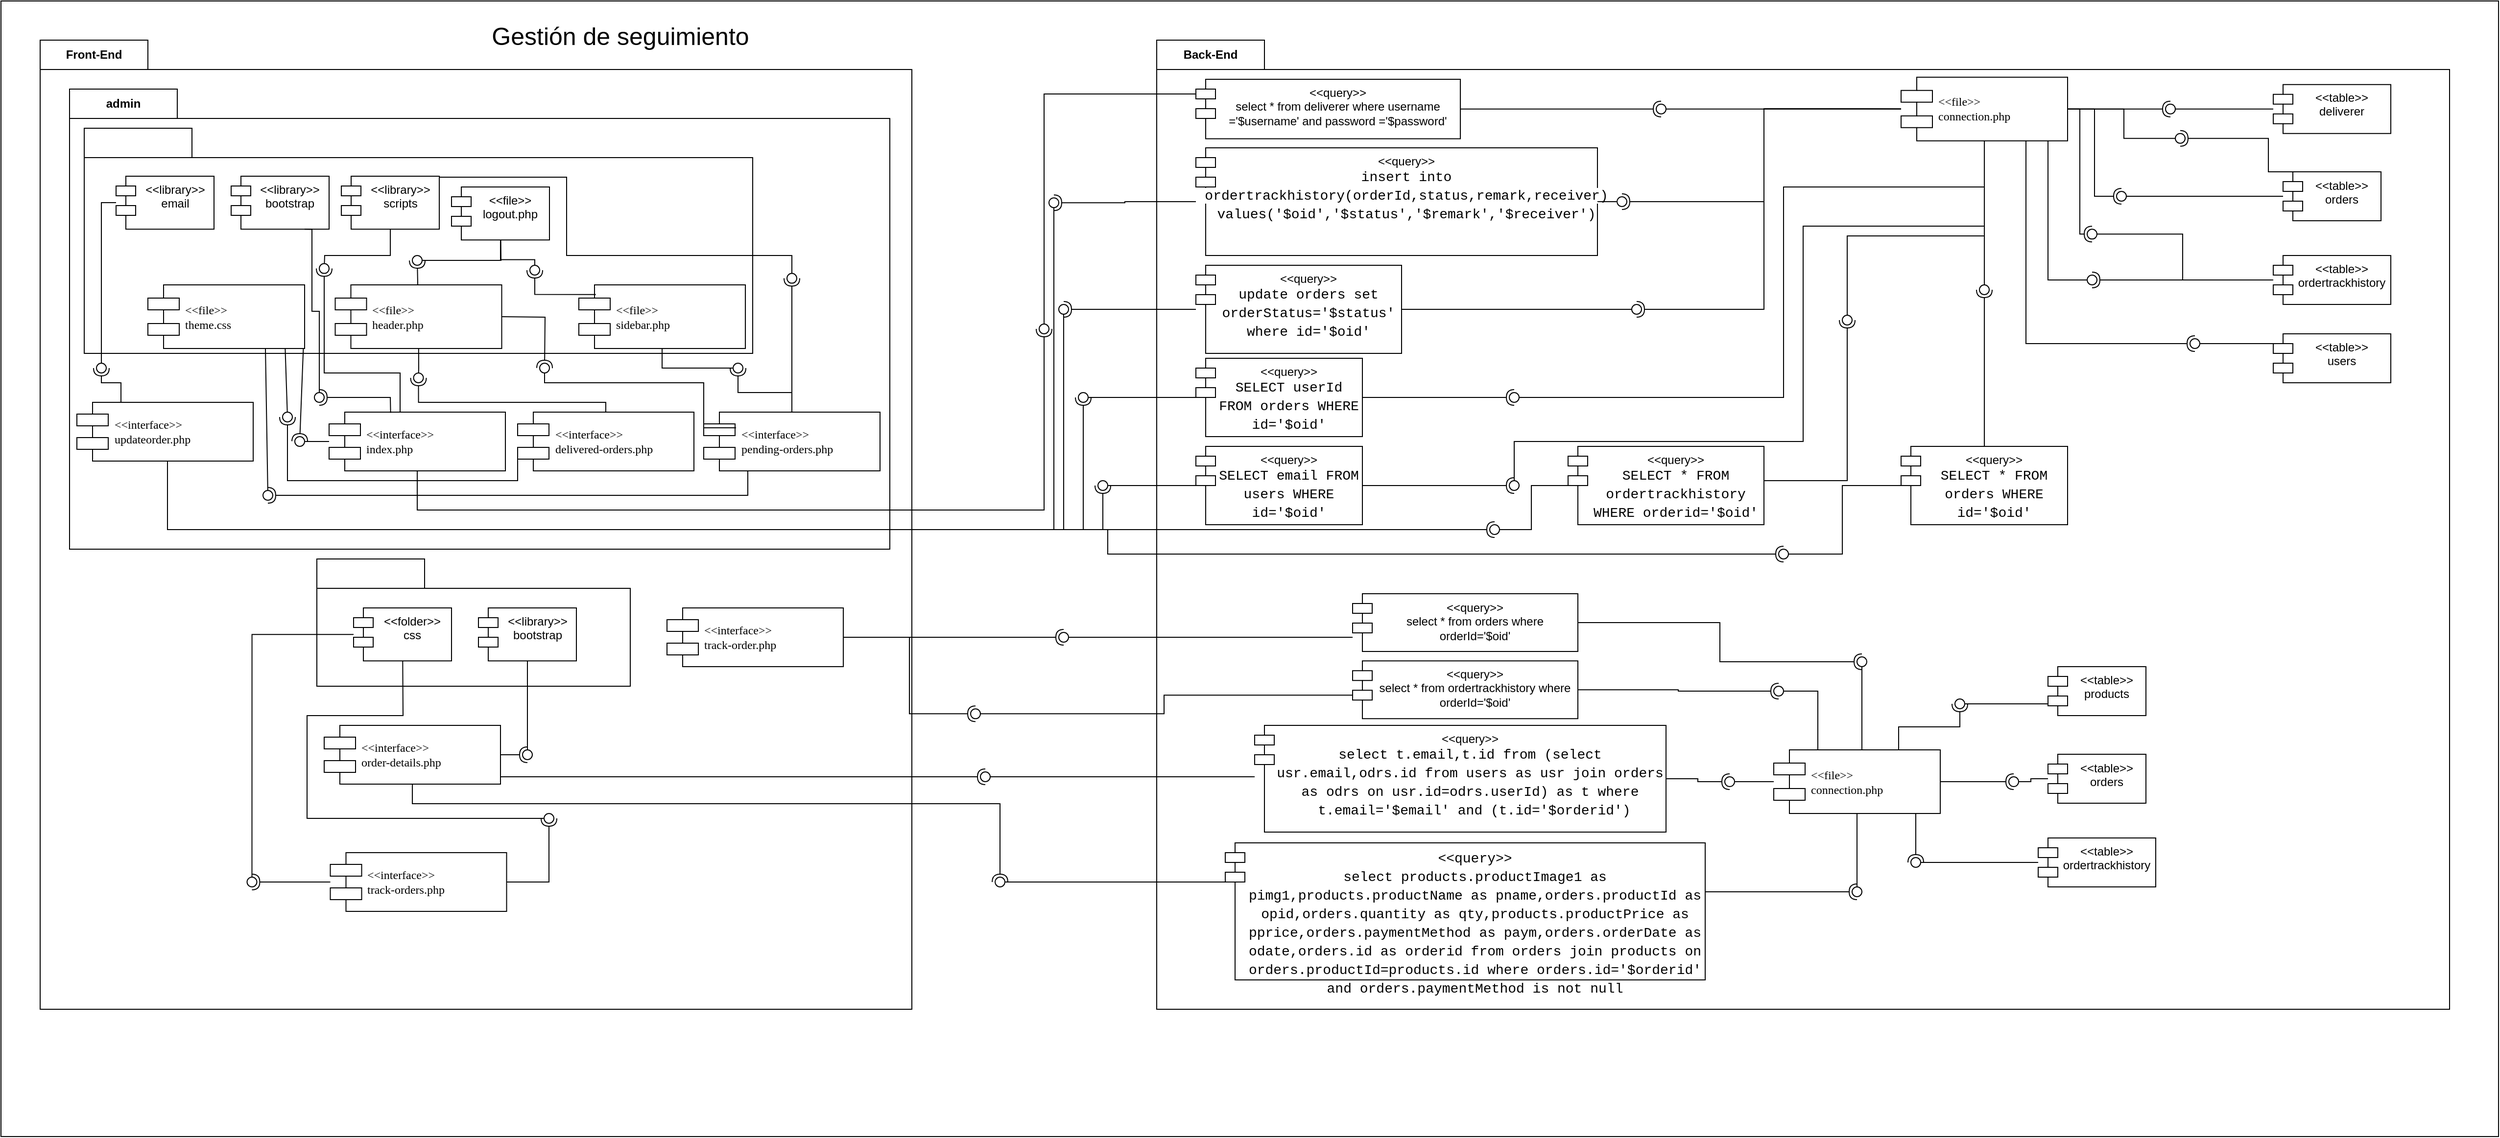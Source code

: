 <mxfile version="22.0.8" type="github">
  <diagram name="Page-1" id="5f0bae14-7c28-e335-631c-24af17079c00">
    <mxGraphModel dx="1633" dy="1191" grid="1" gridSize="10" guides="1" tooltips="1" connect="1" arrows="1" fold="1" page="1" pageScale="1" pageWidth="1100" pageHeight="850" background="none" math="0" shadow="0">
      <root>
        <mxCell id="0" />
        <mxCell id="1" parent="0" />
        <mxCell id="QajAvCTBg06aMJkXzNH2-1" value="" style="rounded=0;whiteSpace=wrap;html=1;movable=1;resizable=1;rotatable=1;deletable=1;editable=1;locked=0;connectable=1;" parent="1" vertex="1">
          <mxGeometry x="-20" y="-130" width="2550" height="1160" as="geometry" />
        </mxCell>
        <mxCell id="QajAvCTBg06aMJkXzNH2-115" value="Front-End" style="shape=folder;fontStyle=1;tabWidth=110;tabHeight=30;tabPosition=left;html=1;boundedLbl=1;labelInHeader=1;container=0;collapsible=0;whiteSpace=wrap;movable=1;resizable=1;rotatable=1;deletable=1;editable=1;locked=0;connectable=1;" parent="1" vertex="1">
          <mxGeometry x="20" y="-90" width="890" height="990" as="geometry" />
        </mxCell>
        <mxCell id="QajAvCTBg06aMJkXzNH2-2" value="&lt;font style=&quot;font-size: 25px;&quot;&gt;Gestión de seguimiento&lt;/font&gt;" style="text;strokeColor=none;align=center;fillColor=none;html=1;verticalAlign=middle;whiteSpace=wrap;rounded=0;movable=1;resizable=1;rotatable=1;deletable=1;editable=1;locked=0;connectable=1;" parent="1" vertex="1">
          <mxGeometry x="480" y="-110" width="265" height="30" as="geometry" />
        </mxCell>
        <mxCell id="QajAvCTBg06aMJkXzNH2-3" value="" style="html=1;strokeColor=none;resizeWidth=1;resizeHeight=1;fillColor=none;part=1;connectable=1;allowArrows=0;deletable=1;whiteSpace=wrap;movable=1;resizable=1;rotatable=1;editable=1;locked=0;" parent="1" vertex="1">
          <mxGeometry x="42.5" y="-10" width="573.3" height="403.226" as="geometry">
            <mxPoint y="30" as="offset" />
          </mxGeometry>
        </mxCell>
        <mxCell id="QajAvCTBg06aMJkXzNH2-4" value="admin" style="shape=folder;fontStyle=1;tabWidth=110;tabHeight=30;tabPosition=left;html=1;boundedLbl=1;labelInHeader=1;container=0;collapsible=0;whiteSpace=wrap;movable=1;resizable=1;rotatable=1;deletable=1;editable=1;locked=0;connectable=1;" parent="1" vertex="1">
          <mxGeometry x="50" y="-40" width="837.5" height="470" as="geometry" />
        </mxCell>
        <mxCell id="QajAvCTBg06aMJkXzNH2-5" value="" style="shape=folder;fontStyle=1;tabWidth=110;tabHeight=30;tabPosition=left;html=1;boundedLbl=1;labelInHeader=1;container=0;collapsible=0;whiteSpace=wrap;movable=1;resizable=1;rotatable=1;deletable=1;editable=1;locked=0;connectable=1;" parent="1" vertex="1">
          <mxGeometry x="65" width="682.5" height="230" as="geometry" />
        </mxCell>
        <mxCell id="QajAvCTBg06aMJkXzNH2-6" value="&amp;lt;&amp;lt;interface&amp;gt;&amp;gt;&lt;br&gt;delivered-orders.php" style="shape=component;align=left;spacingLeft=36;rounded=0;shadow=0;comic=0;labelBackgroundColor=none;strokeWidth=1;fontFamily=Verdana;fontSize=12;html=1;movable=1;resizable=1;rotatable=1;deletable=1;editable=1;locked=0;connectable=1;" parent="1" vertex="1">
          <mxGeometry x="507.5" y="290" width="180" height="60" as="geometry" />
        </mxCell>
        <mxCell id="QajAvCTBg06aMJkXzNH2-7" value="" style="ellipse;whiteSpace=wrap;html=1;align=center;aspect=fixed;fillColor=none;strokeColor=none;resizable=1;perimeter=centerPerimeter;rotatable=1;allowArrows=0;points=[];outlineConnect=1;movable=1;deletable=1;editable=1;locked=0;connectable=1;" parent="1" vertex="1">
          <mxGeometry x="440" y="280" width="10" height="10" as="geometry" />
        </mxCell>
        <mxCell id="QajAvCTBg06aMJkXzNH2-8" value="&amp;lt;&amp;lt;interface&amp;gt;&amp;gt;&lt;br&gt;index.php" style="shape=component;align=left;spacingLeft=36;rounded=0;shadow=0;comic=0;labelBackgroundColor=none;strokeWidth=1;fontFamily=Verdana;fontSize=12;html=1;movable=1;resizable=1;rotatable=1;deletable=1;editable=1;locked=0;connectable=1;" parent="1" vertex="1">
          <mxGeometry x="315" y="290" width="180" height="60" as="geometry" />
        </mxCell>
        <mxCell id="QajAvCTBg06aMJkXzNH2-10" value="" style="ellipse;whiteSpace=wrap;html=1;align=center;aspect=fixed;fillColor=none;strokeColor=none;resizable=1;perimeter=centerPerimeter;rotatable=1;allowArrows=0;points=[];outlineConnect=1;movable=1;deletable=1;editable=1;locked=0;connectable=1;" parent="1" vertex="1">
          <mxGeometry x="457.5" y="430" width="10" height="10" as="geometry" />
        </mxCell>
        <mxCell id="QajAvCTBg06aMJkXzNH2-14" value="" style="ellipse;whiteSpace=wrap;html=1;align=center;aspect=fixed;fillColor=none;strokeColor=none;resizable=1;perimeter=centerPerimeter;rotatable=1;allowArrows=0;points=[];outlineConnect=1;movable=1;deletable=1;editable=1;locked=0;connectable=1;" parent="1" vertex="1">
          <mxGeometry x="400" y="250" width="10" height="10" as="geometry" />
        </mxCell>
        <mxCell id="QajAvCTBg06aMJkXzNH2-17" value="&amp;lt;&amp;lt;file&amp;gt;&amp;gt;&lt;br&gt;theme.css" style="shape=component;align=left;spacingLeft=36;rounded=0;shadow=0;comic=0;labelBackgroundColor=none;strokeWidth=1;fontFamily=Verdana;fontSize=12;html=1;movable=1;resizable=1;rotatable=1;deletable=1;editable=1;locked=0;connectable=1;" parent="1" vertex="1">
          <mxGeometry x="130" y="160.0" width="160" height="65.018" as="geometry" />
        </mxCell>
        <mxCell id="QajAvCTBg06aMJkXzNH2-20" value="&amp;lt;&amp;lt;library&amp;gt;&amp;gt;&lt;br&gt;email" style="shape=module;align=left;spacingLeft=20;align=center;verticalAlign=top;whiteSpace=wrap;html=1;movable=1;resizable=1;rotatable=1;deletable=1;editable=1;locked=0;connectable=1;" parent="1" vertex="1">
          <mxGeometry x="97.5" y="48.998" width="100" height="54.182" as="geometry" />
        </mxCell>
        <mxCell id="QajAvCTBg06aMJkXzNH2-51" value="&amp;lt;&amp;lt;file&amp;gt;&amp;gt;&lt;br&gt;header.php" style="shape=component;align=left;spacingLeft=36;rounded=0;shadow=0;comic=0;labelBackgroundColor=none;strokeWidth=1;fontFamily=Verdana;fontSize=12;html=1;movable=1;resizable=1;rotatable=1;deletable=1;editable=1;locked=0;connectable=1;" parent="1" vertex="1">
          <mxGeometry x="321.25" y="160.0" width="170" height="65.018" as="geometry" />
        </mxCell>
        <mxCell id="QajAvCTBg06aMJkXzNH2-61" value="" style="ellipse;whiteSpace=wrap;html=1;align=center;aspect=fixed;fillColor=none;strokeColor=none;resizable=1;perimeter=centerPerimeter;rotatable=1;allowArrows=0;points=[];outlineConnect=1;movable=1;deletable=1;editable=1;locked=0;connectable=1;" parent="1" vertex="1">
          <mxGeometry x="582.5" y="138.31" width="10" height="10" as="geometry" />
        </mxCell>
        <mxCell id="QajAvCTBg06aMJkXzNH2-64" value="" style="ellipse;whiteSpace=wrap;html=1;align=center;aspect=fixed;fillColor=none;strokeColor=none;resizable=1;perimeter=centerPerimeter;rotatable=1;allowArrows=0;points=[];outlineConnect=1;movable=1;deletable=1;editable=1;locked=0;connectable=1;" parent="1" vertex="1">
          <mxGeometry x="758.75" y="430" width="10" height="10" as="geometry" />
        </mxCell>
        <mxCell id="QajAvCTBg06aMJkXzNH2-65" value="&amp;lt;&amp;lt;library&amp;gt;&amp;gt;&lt;br&gt;bootstrap" style="shape=module;align=left;spacingLeft=20;align=center;verticalAlign=top;whiteSpace=wrap;html=1;movable=1;resizable=1;rotatable=1;deletable=1;editable=1;locked=0;connectable=1;" parent="1" vertex="1">
          <mxGeometry x="215" y="48.998" width="100" height="54.182" as="geometry" />
        </mxCell>
        <mxCell id="QajAvCTBg06aMJkXzNH2-66" value="&amp;lt;&amp;lt;file&amp;gt;&amp;gt;&lt;br&gt;sidebar.php" style="shape=component;align=left;spacingLeft=36;rounded=0;shadow=0;comic=0;labelBackgroundColor=none;strokeWidth=1;fontFamily=Verdana;fontSize=12;html=1;movable=1;resizable=1;rotatable=1;deletable=1;editable=1;locked=0;connectable=1;" parent="1" vertex="1">
          <mxGeometry x="570" y="160.0" width="170" height="65.018" as="geometry" />
        </mxCell>
        <mxCell id="QajAvCTBg06aMJkXzNH2-71" value="&amp;lt;&amp;lt;file&amp;gt;&amp;gt;&lt;br&gt;logout.php" style="shape=module;align=left;spacingLeft=20;align=center;verticalAlign=top;whiteSpace=wrap;html=1;movable=1;resizable=1;rotatable=1;deletable=1;editable=1;locked=0;connectable=1;" parent="1" vertex="1">
          <mxGeometry x="440" y="59.998" width="100" height="54.182" as="geometry" />
        </mxCell>
        <mxCell id="QajAvCTBg06aMJkXzNH2-72" value="&amp;lt;&amp;lt;interface&amp;gt;&amp;gt;&lt;br&gt;pending-orders.php" style="shape=component;align=left;spacingLeft=36;rounded=0;shadow=0;comic=0;labelBackgroundColor=none;strokeWidth=1;fontFamily=Verdana;fontSize=12;html=1;movable=1;resizable=1;rotatable=1;deletable=1;editable=1;locked=0;connectable=1;" parent="1" vertex="1">
          <mxGeometry x="697.5" y="290" width="180" height="60" as="geometry" />
        </mxCell>
        <mxCell id="QajAvCTBg06aMJkXzNH2-73" value="&amp;lt;&amp;lt;interface&amp;gt;&amp;gt;&lt;br&gt;updateorder.php" style="shape=component;align=left;spacingLeft=36;rounded=0;shadow=0;comic=0;labelBackgroundColor=none;strokeWidth=1;fontFamily=Verdana;fontSize=12;html=1;movable=1;resizable=1;rotatable=1;deletable=1;editable=1;locked=0;connectable=1;" parent="1" vertex="1">
          <mxGeometry x="57.5" y="280" width="180" height="60" as="geometry" />
        </mxCell>
        <mxCell id="QajAvCTBg06aMJkXzNH2-74" value="&amp;lt;&amp;lt;library&amp;gt;&amp;gt;&lt;br&gt;scripts" style="shape=module;align=left;spacingLeft=20;align=center;verticalAlign=top;whiteSpace=wrap;html=1;movable=1;resizable=1;rotatable=1;deletable=1;editable=1;locked=0;connectable=1;" parent="1" vertex="1">
          <mxGeometry x="327.5" y="48.998" width="100" height="54.182" as="geometry" />
        </mxCell>
        <mxCell id="QajAvCTBg06aMJkXzNH2-75" value="" style="rounded=0;orthogonalLoop=1;jettySize=auto;html=1;endArrow=halfCircle;endFill=0;endSize=6;strokeWidth=1;sketch=0;exitX=0.349;exitY=0.013;exitDx=0;exitDy=0;exitPerimeter=0;movable=1;resizable=1;rotatable=1;deletable=1;editable=1;locked=0;connectable=1;" parent="1" source="QajAvCTBg06aMJkXzNH2-8" target="QajAvCTBg06aMJkXzNH2-77" edge="1">
          <mxGeometry relative="1" as="geometry">
            <mxPoint x="327.5" y="276" as="sourcePoint" />
            <Array as="points">
              <mxPoint x="377.5" y="275" />
            </Array>
          </mxGeometry>
        </mxCell>
        <mxCell id="QajAvCTBg06aMJkXzNH2-76" value="" style="rounded=0;orthogonalLoop=1;jettySize=auto;html=1;endArrow=oval;endFill=0;sketch=0;sourcePerimeterSpacing=0;targetPerimeterSpacing=0;endSize=10;exitX=0.75;exitY=1;exitDx=0;exitDy=0;edgeStyle=orthogonalEdgeStyle;movable=1;resizable=1;rotatable=1;deletable=1;editable=1;locked=0;connectable=1;" parent="1" source="QajAvCTBg06aMJkXzNH2-65" target="QajAvCTBg06aMJkXzNH2-77" edge="1">
          <mxGeometry relative="1" as="geometry">
            <mxPoint x="287.5" y="276" as="sourcePoint" />
            <Array as="points">
              <mxPoint x="297.5" y="103" />
              <mxPoint x="297.5" y="187" />
              <mxPoint x="305.5" y="187" />
            </Array>
          </mxGeometry>
        </mxCell>
        <mxCell id="QajAvCTBg06aMJkXzNH2-77" value="" style="ellipse;whiteSpace=wrap;html=1;align=center;aspect=fixed;fillColor=none;strokeColor=none;resizable=0;perimeter=centerPerimeter;rotatable=0;allowArrows=0;points=[];outlineConnect=1;" parent="1" vertex="1">
          <mxGeometry x="300" y="270" width="10" height="10" as="geometry" />
        </mxCell>
        <mxCell id="QajAvCTBg06aMJkXzNH2-78" value="" style="rounded=0;orthogonalLoop=1;jettySize=auto;html=1;endArrow=halfCircle;endFill=0;endSize=6;strokeWidth=1;sketch=0;exitX=0.992;exitY=0.996;exitDx=0;exitDy=0;exitPerimeter=0;movable=1;resizable=1;rotatable=1;deletable=1;editable=1;locked=0;connectable=1;" parent="1" source="QajAvCTBg06aMJkXzNH2-17" target="QajAvCTBg06aMJkXzNH2-80" edge="1">
          <mxGeometry relative="1" as="geometry">
            <mxPoint x="290.5" y="360" as="sourcePoint" />
          </mxGeometry>
        </mxCell>
        <mxCell id="QajAvCTBg06aMJkXzNH2-79" value="" style="rounded=0;orthogonalLoop=1;jettySize=auto;html=1;endArrow=oval;endFill=0;sketch=0;sourcePerimeterSpacing=0;targetPerimeterSpacing=0;endSize=10;movable=1;resizable=1;rotatable=1;deletable=1;editable=1;locked=0;connectable=1;" parent="1" source="QajAvCTBg06aMJkXzNH2-8" target="QajAvCTBg06aMJkXzNH2-80" edge="1">
          <mxGeometry relative="1" as="geometry">
            <mxPoint x="250.5" y="360" as="sourcePoint" />
          </mxGeometry>
        </mxCell>
        <mxCell id="QajAvCTBg06aMJkXzNH2-80" value="" style="ellipse;whiteSpace=wrap;html=1;align=center;aspect=fixed;fillColor=none;strokeColor=none;resizable=0;perimeter=centerPerimeter;rotatable=0;allowArrows=0;points=[];outlineConnect=1;" parent="1" vertex="1">
          <mxGeometry x="280" y="315" width="10" height="10" as="geometry" />
        </mxCell>
        <mxCell id="QajAvCTBg06aMJkXzNH2-81" value="" style="rounded=0;orthogonalLoop=1;jettySize=auto;html=1;endArrow=halfCircle;endFill=0;endSize=6;strokeWidth=1;sketch=0;edgeStyle=orthogonalEdgeStyle;movable=1;resizable=1;rotatable=1;deletable=1;editable=1;locked=0;connectable=1;" parent="1" source="QajAvCTBg06aMJkXzNH2-6" target="QajAvCTBg06aMJkXzNH2-83" edge="1">
          <mxGeometry relative="1" as="geometry">
            <mxPoint x="510.5" y="275" as="sourcePoint" />
            <Array as="points">
              <mxPoint x="597.5" y="280" />
              <mxPoint x="406.5" y="280" />
            </Array>
          </mxGeometry>
        </mxCell>
        <mxCell id="QajAvCTBg06aMJkXzNH2-82" value="" style="rounded=0;orthogonalLoop=1;jettySize=auto;html=1;endArrow=oval;endFill=0;sketch=0;sourcePerimeterSpacing=0;targetPerimeterSpacing=0;endSize=10;movable=1;resizable=1;rotatable=1;deletable=1;editable=1;locked=0;connectable=1;" parent="1" source="QajAvCTBg06aMJkXzNH2-51" target="QajAvCTBg06aMJkXzNH2-83" edge="1">
          <mxGeometry relative="1" as="geometry">
            <mxPoint x="470.5" y="275" as="sourcePoint" />
            <Array as="points">
              <mxPoint x="406.5" y="245" />
            </Array>
          </mxGeometry>
        </mxCell>
        <mxCell id="QajAvCTBg06aMJkXzNH2-83" value="" style="ellipse;whiteSpace=wrap;html=1;align=center;aspect=fixed;fillColor=none;strokeColor=none;resizable=1;perimeter=centerPerimeter;rotatable=1;allowArrows=0;points=[];outlineConnect=1;movable=1;deletable=1;editable=1;locked=0;connectable=1;" parent="1" vertex="1">
          <mxGeometry x="401.25" y="250" width="10" height="10" as="geometry" />
        </mxCell>
        <mxCell id="QajAvCTBg06aMJkXzNH2-84" value="" style="rounded=0;orthogonalLoop=1;jettySize=auto;html=1;endArrow=halfCircle;endFill=0;endSize=6;strokeWidth=1;sketch=0;exitX=1;exitY=0.5;exitDx=0;exitDy=0;movable=1;resizable=1;rotatable=1;deletable=1;editable=1;locked=0;connectable=1;" parent="1" source="QajAvCTBg06aMJkXzNH2-51" target="QajAvCTBg06aMJkXzNH2-86" edge="1">
          <mxGeometry relative="1" as="geometry">
            <mxPoint x="652.5" y="351" as="sourcePoint" />
            <Array as="points">
              <mxPoint x="535.5" y="193" />
            </Array>
          </mxGeometry>
        </mxCell>
        <mxCell id="QajAvCTBg06aMJkXzNH2-85" value="" style="rounded=0;orthogonalLoop=1;jettySize=auto;html=1;endArrow=oval;endFill=0;sketch=0;sourcePerimeterSpacing=0;targetPerimeterSpacing=0;endSize=10;edgeStyle=orthogonalEdgeStyle;exitX=0.183;exitY=0.267;exitDx=0;exitDy=0;exitPerimeter=0;movable=1;resizable=1;rotatable=1;deletable=1;editable=1;locked=0;connectable=1;" parent="1" source="QajAvCTBg06aMJkXzNH2-72" target="QajAvCTBg06aMJkXzNH2-86" edge="1">
          <mxGeometry relative="1" as="geometry">
            <mxPoint x="612.5" y="351" as="sourcePoint" />
            <Array as="points">
              <mxPoint x="697.5" y="306" />
              <mxPoint x="697.5" y="260" />
              <mxPoint x="535.5" y="260" />
            </Array>
          </mxGeometry>
        </mxCell>
        <mxCell id="QajAvCTBg06aMJkXzNH2-86" value="" style="ellipse;whiteSpace=wrap;html=1;align=center;aspect=fixed;fillColor=none;strokeColor=none;resizable=0;perimeter=centerPerimeter;rotatable=0;allowArrows=0;points=[];outlineConnect=1;" parent="1" vertex="1">
          <mxGeometry x="530" y="240" width="10" height="10" as="geometry" />
        </mxCell>
        <mxCell id="QajAvCTBg06aMJkXzNH2-87" value="" style="rounded=0;orthogonalLoop=1;jettySize=auto;html=1;endArrow=halfCircle;endFill=0;endSize=6;strokeWidth=1;sketch=0;edgeStyle=orthogonalEdgeStyle;exitX=0.5;exitY=0;exitDx=0;exitDy=0;movable=1;resizable=1;rotatable=1;deletable=1;editable=1;locked=0;connectable=1;" parent="1" source="QajAvCTBg06aMJkXzNH2-72" target="QajAvCTBg06aMJkXzNH2-89" edge="1">
          <mxGeometry relative="1" as="geometry">
            <mxPoint x="760.5" y="360" as="sourcePoint" />
          </mxGeometry>
        </mxCell>
        <mxCell id="QajAvCTBg06aMJkXzNH2-88" value="" style="rounded=0;orthogonalLoop=1;jettySize=auto;html=1;endArrow=oval;endFill=0;sketch=0;sourcePerimeterSpacing=0;targetPerimeterSpacing=0;endSize=10;edgeStyle=orthogonalEdgeStyle;movable=1;resizable=1;rotatable=1;deletable=1;editable=1;locked=0;connectable=1;" parent="1" source="QajAvCTBg06aMJkXzNH2-66" target="QajAvCTBg06aMJkXzNH2-89" edge="1">
          <mxGeometry relative="1" as="geometry">
            <mxPoint x="720.5" y="360" as="sourcePoint" />
          </mxGeometry>
        </mxCell>
        <mxCell id="QajAvCTBg06aMJkXzNH2-89" value="" style="ellipse;whiteSpace=wrap;html=1;align=center;aspect=fixed;fillColor=none;strokeColor=none;resizable=0;perimeter=centerPerimeter;rotatable=0;allowArrows=0;points=[];outlineConnect=1;" parent="1" vertex="1">
          <mxGeometry x="727.5" y="240" width="10" height="10" as="geometry" />
        </mxCell>
        <mxCell id="QajAvCTBg06aMJkXzNH2-90" value="" style="rounded=0;orthogonalLoop=1;jettySize=auto;html=1;endArrow=halfCircle;endFill=0;endSize=6;strokeWidth=1;sketch=0;exitX=0;exitY=0.7;exitDx=0;exitDy=0;movable=1;resizable=1;rotatable=1;deletable=1;editable=1;locked=0;connectable=1;" parent="1" source="QajAvCTBg06aMJkXzNH2-6" target="QajAvCTBg06aMJkXzNH2-92" edge="1">
          <mxGeometry relative="1" as="geometry">
            <mxPoint x="287.5" y="385" as="sourcePoint" />
            <Array as="points">
              <mxPoint x="507.5" y="360" />
              <mxPoint x="272.5" y="360" />
            </Array>
          </mxGeometry>
        </mxCell>
        <mxCell id="QajAvCTBg06aMJkXzNH2-91" value="" style="rounded=0;orthogonalLoop=1;jettySize=auto;html=1;endArrow=oval;endFill=0;sketch=0;sourcePerimeterSpacing=0;targetPerimeterSpacing=0;endSize=10;exitX=0.876;exitY=0.996;exitDx=0;exitDy=0;exitPerimeter=0;movable=1;resizable=1;rotatable=1;deletable=1;editable=1;locked=0;connectable=1;" parent="1" source="QajAvCTBg06aMJkXzNH2-17" target="QajAvCTBg06aMJkXzNH2-92" edge="1">
          <mxGeometry relative="1" as="geometry">
            <mxPoint x="247.5" y="385" as="sourcePoint" />
          </mxGeometry>
        </mxCell>
        <mxCell id="QajAvCTBg06aMJkXzNH2-92" value="" style="ellipse;whiteSpace=wrap;html=1;align=center;aspect=fixed;fillColor=none;strokeColor=none;resizable=1;perimeter=centerPerimeter;rotatable=1;allowArrows=0;points=[];outlineConnect=1;movable=1;deletable=1;editable=1;locked=0;connectable=1;" parent="1" vertex="1">
          <mxGeometry x="267.5" y="290" width="10" height="10" as="geometry" />
        </mxCell>
        <mxCell id="QajAvCTBg06aMJkXzNH2-93" value="" style="rounded=0;orthogonalLoop=1;jettySize=auto;html=1;endArrow=halfCircle;endFill=0;endSize=6;strokeWidth=1;sketch=0;exitX=0.25;exitY=1;exitDx=0;exitDy=0;movable=1;resizable=1;rotatable=1;deletable=1;editable=1;locked=0;connectable=1;" parent="1" source="QajAvCTBg06aMJkXzNH2-72" target="QajAvCTBg06aMJkXzNH2-95" edge="1">
          <mxGeometry relative="1" as="geometry">
            <mxPoint x="290.5" y="426" as="sourcePoint" />
            <Array as="points">
              <mxPoint x="742.5" y="375" />
            </Array>
          </mxGeometry>
        </mxCell>
        <mxCell id="QajAvCTBg06aMJkXzNH2-94" value="" style="rounded=0;orthogonalLoop=1;jettySize=auto;html=1;endArrow=oval;endFill=0;sketch=0;sourcePerimeterSpacing=0;targetPerimeterSpacing=0;endSize=10;exitX=0.75;exitY=1;exitDx=0;exitDy=0;movable=1;resizable=1;rotatable=1;deletable=1;editable=1;locked=0;connectable=1;" parent="1" source="QajAvCTBg06aMJkXzNH2-17" target="QajAvCTBg06aMJkXzNH2-95" edge="1">
          <mxGeometry relative="1" as="geometry">
            <mxPoint x="250.5" y="426" as="sourcePoint" />
          </mxGeometry>
        </mxCell>
        <mxCell id="QajAvCTBg06aMJkXzNH2-95" value="" style="ellipse;whiteSpace=wrap;html=1;align=center;aspect=fixed;fillColor=none;strokeColor=none;resizable=0;perimeter=centerPerimeter;rotatable=0;allowArrows=0;points=[];outlineConnect=1;" parent="1" vertex="1">
          <mxGeometry x="247.5" y="370" width="10" height="10" as="geometry" />
        </mxCell>
        <mxCell id="QajAvCTBg06aMJkXzNH2-96" value="" style="rounded=0;orthogonalLoop=1;jettySize=auto;html=1;endArrow=halfCircle;endFill=0;endSize=6;strokeWidth=1;sketch=0;exitX=0.25;exitY=0;exitDx=0;exitDy=0;edgeStyle=orthogonalEdgeStyle;movable=1;resizable=1;rotatable=1;deletable=1;editable=1;locked=0;connectable=1;" parent="1" source="QajAvCTBg06aMJkXzNH2-73" target="QajAvCTBg06aMJkXzNH2-98" edge="1">
          <mxGeometry relative="1" as="geometry">
            <mxPoint x="127.5" y="265" as="sourcePoint" />
          </mxGeometry>
        </mxCell>
        <mxCell id="QajAvCTBg06aMJkXzNH2-97" value="" style="rounded=0;orthogonalLoop=1;jettySize=auto;html=1;endArrow=oval;endFill=0;sketch=0;sourcePerimeterSpacing=0;targetPerimeterSpacing=0;endSize=10;movable=1;resizable=1;rotatable=1;deletable=1;editable=1;locked=0;connectable=1;" parent="1" source="QajAvCTBg06aMJkXzNH2-20" target="QajAvCTBg06aMJkXzNH2-98" edge="1">
          <mxGeometry relative="1" as="geometry">
            <mxPoint x="87.5" y="265" as="sourcePoint" />
            <Array as="points">
              <mxPoint x="82.5" y="76" />
            </Array>
          </mxGeometry>
        </mxCell>
        <mxCell id="QajAvCTBg06aMJkXzNH2-98" value="" style="ellipse;whiteSpace=wrap;html=1;align=center;aspect=fixed;fillColor=none;strokeColor=none;resizable=0;perimeter=centerPerimeter;rotatable=0;allowArrows=0;points=[];outlineConnect=1;" parent="1" vertex="1">
          <mxGeometry x="77.5" y="240" width="10" height="10" as="geometry" />
        </mxCell>
        <mxCell id="QajAvCTBg06aMJkXzNH2-99" value="" style="rounded=0;orthogonalLoop=1;jettySize=auto;html=1;endArrow=halfCircle;endFill=0;endSize=6;strokeWidth=1;sketch=0;movable=1;resizable=1;rotatable=1;deletable=1;editable=1;locked=0;connectable=1;" parent="1" source="QajAvCTBg06aMJkXzNH2-72" target="QajAvCTBg06aMJkXzNH2-101" edge="1">
          <mxGeometry relative="1" as="geometry">
            <mxPoint x="426.5" y="143" as="sourcePoint" />
          </mxGeometry>
        </mxCell>
        <mxCell id="QajAvCTBg06aMJkXzNH2-100" value="" style="rounded=0;orthogonalLoop=1;jettySize=auto;html=1;endArrow=oval;endFill=0;sketch=0;sourcePerimeterSpacing=0;targetPerimeterSpacing=0;endSize=10;edgeStyle=orthogonalEdgeStyle;exitX=1;exitY=0.5;exitDx=0;exitDy=0;movable=1;resizable=1;rotatable=1;deletable=1;editable=1;locked=0;connectable=1;" parent="1" source="QajAvCTBg06aMJkXzNH2-74" target="QajAvCTBg06aMJkXzNH2-101" edge="1">
          <mxGeometry relative="1" as="geometry">
            <mxPoint x="386.5" y="143" as="sourcePoint" />
            <Array as="points">
              <mxPoint x="427.5" y="50" />
              <mxPoint x="557.5" y="50" />
              <mxPoint x="557.5" y="130" />
              <mxPoint x="787.5" y="130" />
            </Array>
          </mxGeometry>
        </mxCell>
        <mxCell id="QajAvCTBg06aMJkXzNH2-101" value="" style="ellipse;whiteSpace=wrap;html=1;align=center;aspect=fixed;fillColor=none;strokeColor=none;resizable=0;perimeter=centerPerimeter;rotatable=0;allowArrows=0;points=[];outlineConnect=1;" parent="1" vertex="1">
          <mxGeometry x="782.5" y="148.31" width="10" height="10" as="geometry" />
        </mxCell>
        <mxCell id="QajAvCTBg06aMJkXzNH2-102" value="" style="rounded=0;orthogonalLoop=1;jettySize=auto;html=1;endArrow=halfCircle;endFill=0;endSize=6;strokeWidth=1;sketch=0;edgeStyle=orthogonalEdgeStyle;movable=1;resizable=1;rotatable=1;deletable=1;editable=1;locked=0;connectable=1;" parent="1" source="QajAvCTBg06aMJkXzNH2-8" target="QajAvCTBg06aMJkXzNH2-104" edge="1">
          <mxGeometry relative="1" as="geometry">
            <mxPoint x="377.5" y="143" as="sourcePoint" />
            <Array as="points">
              <mxPoint x="387.5" y="250" />
              <mxPoint x="310.5" y="250" />
            </Array>
          </mxGeometry>
        </mxCell>
        <mxCell id="QajAvCTBg06aMJkXzNH2-103" value="" style="rounded=0;orthogonalLoop=1;jettySize=auto;html=1;endArrow=oval;endFill=0;sketch=0;sourcePerimeterSpacing=0;targetPerimeterSpacing=0;endSize=10;movable=1;resizable=1;rotatable=1;deletable=1;editable=1;locked=0;connectable=1;" parent="1" source="QajAvCTBg06aMJkXzNH2-74" target="QajAvCTBg06aMJkXzNH2-104" edge="1">
          <mxGeometry relative="1" as="geometry">
            <mxPoint x="337.5" y="143" as="sourcePoint" />
            <Array as="points">
              <mxPoint x="377.5" y="130" />
              <mxPoint x="310.5" y="130" />
            </Array>
          </mxGeometry>
        </mxCell>
        <mxCell id="QajAvCTBg06aMJkXzNH2-104" value="" style="ellipse;whiteSpace=wrap;html=1;align=center;aspect=fixed;fillColor=none;strokeColor=none;resizable=0;perimeter=centerPerimeter;rotatable=0;allowArrows=0;points=[];outlineConnect=1;" parent="1" vertex="1">
          <mxGeometry x="305" y="138.31" width="10" height="10" as="geometry" />
        </mxCell>
        <mxCell id="QajAvCTBg06aMJkXzNH2-105" value="" style="rounded=0;orthogonalLoop=1;jettySize=auto;html=1;endArrow=halfCircle;endFill=0;endSize=6;strokeWidth=1;sketch=0;movable=1;resizable=1;rotatable=1;deletable=1;editable=1;locked=0;connectable=1;" parent="1" source="QajAvCTBg06aMJkXzNH2-51" target="QajAvCTBg06aMJkXzNH2-107" edge="1">
          <mxGeometry relative="1" as="geometry">
            <mxPoint x="510.5" y="143" as="sourcePoint" />
          </mxGeometry>
        </mxCell>
        <mxCell id="QajAvCTBg06aMJkXzNH2-106" value="" style="rounded=0;orthogonalLoop=1;jettySize=auto;html=1;endArrow=oval;endFill=0;sketch=0;sourcePerimeterSpacing=0;targetPerimeterSpacing=0;endSize=10;movable=1;resizable=1;rotatable=1;deletable=1;editable=1;locked=0;connectable=1;" parent="1" source="QajAvCTBg06aMJkXzNH2-71" target="QajAvCTBg06aMJkXzNH2-107" edge="1">
          <mxGeometry relative="1" as="geometry">
            <mxPoint x="470.5" y="143" as="sourcePoint" />
            <Array as="points">
              <mxPoint x="490.5" y="135" />
            </Array>
          </mxGeometry>
        </mxCell>
        <mxCell id="QajAvCTBg06aMJkXzNH2-107" value="" style="ellipse;whiteSpace=wrap;html=1;align=center;aspect=fixed;fillColor=none;strokeColor=none;resizable=0;perimeter=centerPerimeter;rotatable=0;allowArrows=0;points=[];outlineConnect=1;" parent="1" vertex="1">
          <mxGeometry x="400" y="130" width="10" height="10" as="geometry" />
        </mxCell>
        <mxCell id="QajAvCTBg06aMJkXzNH2-108" value="" style="rounded=0;orthogonalLoop=1;jettySize=auto;html=1;endArrow=halfCircle;endFill=0;endSize=6;strokeWidth=1;sketch=0;edgeStyle=orthogonalEdgeStyle;exitX=0.102;exitY=0.151;exitDx=0;exitDy=0;exitPerimeter=0;movable=1;resizable=1;rotatable=1;deletable=1;editable=1;locked=0;connectable=1;" parent="1" source="QajAvCTBg06aMJkXzNH2-66" target="QajAvCTBg06aMJkXzNH2-110" edge="1">
          <mxGeometry relative="1" as="geometry">
            <mxPoint x="557.5" y="163" as="sourcePoint" />
            <Array as="points">
              <mxPoint x="525.5" y="170" />
            </Array>
          </mxGeometry>
        </mxCell>
        <mxCell id="QajAvCTBg06aMJkXzNH2-109" value="" style="rounded=0;orthogonalLoop=1;jettySize=auto;html=1;endArrow=oval;endFill=0;sketch=0;sourcePerimeterSpacing=0;targetPerimeterSpacing=0;endSize=10;edgeStyle=orthogonalEdgeStyle;movable=1;resizable=1;rotatable=1;deletable=1;editable=1;locked=0;connectable=1;" parent="1" source="QajAvCTBg06aMJkXzNH2-71" target="QajAvCTBg06aMJkXzNH2-110" edge="1">
          <mxGeometry relative="1" as="geometry">
            <mxPoint x="517.5" y="163" as="sourcePoint" />
          </mxGeometry>
        </mxCell>
        <mxCell id="QajAvCTBg06aMJkXzNH2-110" value="" style="ellipse;whiteSpace=wrap;html=1;align=center;aspect=fixed;fillColor=none;strokeColor=none;resizable=0;perimeter=centerPerimeter;rotatable=0;allowArrows=0;points=[];outlineConnect=1;" parent="1" vertex="1">
          <mxGeometry x="520" y="140" width="10" height="10" as="geometry" />
        </mxCell>
        <mxCell id="QajAvCTBg06aMJkXzNH2-122" value="" style="ellipse;whiteSpace=wrap;html=1;align=center;aspect=fixed;fillColor=none;strokeColor=none;resizable=1;perimeter=centerPerimeter;rotatable=1;allowArrows=0;points=[];outlineConnect=1;movable=1;deletable=1;editable=1;locked=0;connectable=1;" parent="1" vertex="1">
          <mxGeometry x="205" y="900" width="10" height="10" as="geometry" />
        </mxCell>
        <mxCell id="QajAvCTBg06aMJkXzNH2-128" value="" style="ellipse;whiteSpace=wrap;html=1;align=center;aspect=fixed;fillColor=none;strokeColor=none;resizable=1;perimeter=centerPerimeter;rotatable=1;allowArrows=0;points=[];outlineConnect=1;movable=1;deletable=1;editable=1;locked=0;connectable=1;" parent="1" vertex="1">
          <mxGeometry x="627.5" y="900" width="10" height="10" as="geometry" />
        </mxCell>
        <mxCell id="QajAvCTBg06aMJkXzNH2-171" value="" style="shape=folder;fontStyle=1;tabWidth=110;tabHeight=30;tabPosition=left;html=1;boundedLbl=1;labelInHeader=1;container=0;collapsible=0;whiteSpace=wrap;movable=1;resizable=1;rotatable=1;deletable=1;editable=1;locked=0;connectable=1;" parent="1" vertex="1">
          <mxGeometry x="302.5" y="440" width="320" height="130" as="geometry" />
        </mxCell>
        <mxCell id="QajAvCTBg06aMJkXzNH2-172" value="&amp;lt;&amp;lt;folder&amp;gt;&amp;gt;&lt;br&gt;css" style="shape=module;align=left;spacingLeft=20;align=center;verticalAlign=top;whiteSpace=wrap;html=1;movable=1;resizable=1;rotatable=1;deletable=1;editable=1;locked=0;connectable=1;" parent="1" vertex="1">
          <mxGeometry x="340" y="489.998" width="100" height="54.182" as="geometry" />
        </mxCell>
        <mxCell id="QajAvCTBg06aMJkXzNH2-173" value="&amp;lt;&amp;lt;library&amp;gt;&amp;gt;&lt;br&gt;bootstrap" style="shape=module;align=left;spacingLeft=20;align=center;verticalAlign=top;whiteSpace=wrap;html=1;movable=1;resizable=1;rotatable=1;deletable=1;editable=1;locked=0;connectable=1;" parent="1" vertex="1">
          <mxGeometry x="467.5" y="489.998" width="100" height="54.182" as="geometry" />
        </mxCell>
        <mxCell id="QajAvCTBg06aMJkXzNH2-175" value="&amp;lt;&amp;lt;interface&amp;gt;&amp;gt;&lt;br&gt;order-details.php" style="shape=component;align=left;spacingLeft=36;rounded=0;shadow=0;comic=0;labelBackgroundColor=none;strokeWidth=1;fontFamily=Verdana;fontSize=12;html=1;movable=1;resizable=1;rotatable=1;deletable=1;editable=1;locked=0;connectable=1;" parent="1" vertex="1">
          <mxGeometry x="310" y="610" width="180" height="60" as="geometry" />
        </mxCell>
        <mxCell id="QajAvCTBg06aMJkXzNH2-176" value="&amp;lt;&amp;lt;interface&amp;gt;&amp;gt;&lt;br&gt;track-order.php" style="shape=component;align=left;spacingLeft=36;rounded=0;shadow=0;comic=0;labelBackgroundColor=none;strokeWidth=1;fontFamily=Verdana;fontSize=12;html=1;movable=1;resizable=1;rotatable=1;deletable=1;editable=1;locked=0;connectable=1;" parent="1" vertex="1">
          <mxGeometry x="660" y="490" width="180" height="60" as="geometry" />
        </mxCell>
        <mxCell id="QajAvCTBg06aMJkXzNH2-177" value="&amp;lt;&amp;lt;interface&amp;gt;&amp;gt;&lt;br&gt;track-orders.php" style="shape=component;align=left;spacingLeft=36;rounded=0;shadow=0;comic=0;labelBackgroundColor=none;strokeWidth=1;fontFamily=Verdana;fontSize=12;html=1;movable=1;resizable=1;rotatable=1;deletable=1;editable=1;locked=0;connectable=1;" parent="1" vertex="1">
          <mxGeometry x="316.25" y="740" width="180" height="60" as="geometry" />
        </mxCell>
        <mxCell id="QajAvCTBg06aMJkXzNH2-178" value="" style="rounded=0;orthogonalLoop=1;jettySize=auto;html=1;endArrow=halfCircle;endFill=0;endSize=6;strokeWidth=1;sketch=0;" parent="1" source="QajAvCTBg06aMJkXzNH2-175" target="QajAvCTBg06aMJkXzNH2-180" edge="1">
          <mxGeometry relative="1" as="geometry">
            <mxPoint x="717.5" y="517" as="sourcePoint" />
          </mxGeometry>
        </mxCell>
        <mxCell id="QajAvCTBg06aMJkXzNH2-179" value="" style="rounded=0;orthogonalLoop=1;jettySize=auto;html=1;endArrow=oval;endFill=0;sketch=0;sourcePerimeterSpacing=0;targetPerimeterSpacing=0;endSize=10;" parent="1" source="QajAvCTBg06aMJkXzNH2-173" target="QajAvCTBg06aMJkXzNH2-180" edge="1">
          <mxGeometry relative="1" as="geometry">
            <mxPoint x="677.5" y="517" as="sourcePoint" />
          </mxGeometry>
        </mxCell>
        <mxCell id="QajAvCTBg06aMJkXzNH2-180" value="" style="ellipse;whiteSpace=wrap;html=1;align=center;aspect=fixed;fillColor=none;strokeColor=none;resizable=0;perimeter=centerPerimeter;rotatable=0;allowArrows=0;points=[];outlineConnect=1;" parent="1" vertex="1">
          <mxGeometry x="512.5" y="635" width="10" height="10" as="geometry" />
        </mxCell>
        <mxCell id="QajAvCTBg06aMJkXzNH2-183" value="" style="ellipse;whiteSpace=wrap;html=1;align=center;aspect=fixed;fillColor=none;strokeColor=none;resizable=0;perimeter=centerPerimeter;rotatable=0;allowArrows=0;points=[];outlineConnect=1;" parent="1" vertex="1">
          <mxGeometry x="627.5" y="512.09" width="10" height="10" as="geometry" />
        </mxCell>
        <mxCell id="QajAvCTBg06aMJkXzNH2-184" value="" style="rounded=0;orthogonalLoop=1;jettySize=auto;html=1;endArrow=halfCircle;endFill=0;endSize=6;strokeWidth=1;sketch=0;edgeStyle=orthogonalEdgeStyle;" parent="1" source="QajAvCTBg06aMJkXzNH2-177" target="QajAvCTBg06aMJkXzNH2-186" edge="1">
          <mxGeometry relative="1" as="geometry">
            <mxPoint x="637.5" y="725" as="sourcePoint" />
          </mxGeometry>
        </mxCell>
        <mxCell id="QajAvCTBg06aMJkXzNH2-185" value="" style="rounded=0;orthogonalLoop=1;jettySize=auto;html=1;endArrow=oval;endFill=0;sketch=0;sourcePerimeterSpacing=0;targetPerimeterSpacing=0;endSize=10;edgeStyle=orthogonalEdgeStyle;" parent="1" source="QajAvCTBg06aMJkXzNH2-172" target="QajAvCTBg06aMJkXzNH2-186" edge="1">
          <mxGeometry relative="1" as="geometry">
            <mxPoint x="597.5" y="725" as="sourcePoint" />
          </mxGeometry>
        </mxCell>
        <mxCell id="QajAvCTBg06aMJkXzNH2-186" value="" style="ellipse;whiteSpace=wrap;html=1;align=center;aspect=fixed;fillColor=none;strokeColor=none;resizable=0;perimeter=centerPerimeter;rotatable=0;allowArrows=0;points=[];outlineConnect=1;" parent="1" vertex="1">
          <mxGeometry x="231.25" y="765" width="10" height="10" as="geometry" />
        </mxCell>
        <mxCell id="QajAvCTBg06aMJkXzNH2-187" value="" style="rounded=0;orthogonalLoop=1;jettySize=auto;html=1;endArrow=halfCircle;endFill=0;endSize=6;strokeWidth=1;sketch=0;edgeStyle=orthogonalEdgeStyle;" parent="1" source="QajAvCTBg06aMJkXzNH2-177" target="QajAvCTBg06aMJkXzNH2-189" edge="1">
          <mxGeometry relative="1" as="geometry">
            <mxPoint x="559.5" y="705" as="sourcePoint" />
          </mxGeometry>
        </mxCell>
        <mxCell id="QajAvCTBg06aMJkXzNH2-188" value="" style="rounded=0;orthogonalLoop=1;jettySize=auto;html=1;endArrow=oval;endFill=0;sketch=0;sourcePerimeterSpacing=0;targetPerimeterSpacing=0;endSize=10;" parent="1" source="QajAvCTBg06aMJkXzNH2-172" target="QajAvCTBg06aMJkXzNH2-189" edge="1">
          <mxGeometry relative="1" as="geometry">
            <mxPoint x="519.5" y="705" as="sourcePoint" />
            <Array as="points">
              <mxPoint x="390.5" y="600" />
              <mxPoint x="292.5" y="600" />
              <mxPoint x="292.5" y="705" />
            </Array>
          </mxGeometry>
        </mxCell>
        <mxCell id="QajAvCTBg06aMJkXzNH2-189" value="" style="ellipse;whiteSpace=wrap;html=1;align=center;aspect=fixed;fillColor=none;strokeColor=none;resizable=0;perimeter=centerPerimeter;rotatable=0;allowArrows=0;points=[];outlineConnect=1;" parent="1" vertex="1">
          <mxGeometry x="534.5" y="700" width="10" height="10" as="geometry" />
        </mxCell>
        <mxCell id="QajAvCTBg06aMJkXzNH2-190" value="Back-End" style="shape=folder;fontStyle=1;tabWidth=110;tabHeight=30;tabPosition=left;html=1;boundedLbl=1;labelInHeader=1;container=0;collapsible=0;whiteSpace=wrap;movable=1;resizable=1;rotatable=1;deletable=1;editable=1;locked=0;connectable=1;" parent="1" vertex="1">
          <mxGeometry x="1160" y="-90" width="1320" height="990" as="geometry" />
        </mxCell>
        <mxCell id="QajAvCTBg06aMJkXzNH2-191" value="" style="rounded=0;orthogonalLoop=1;jettySize=auto;html=1;endArrow=halfCircle;endFill=0;endSize=6;strokeWidth=1;sketch=0;" parent="1" source="QajAvCTBg06aMJkXzNH2-176" target="QajAvCTBg06aMJkXzNH2-193" edge="1">
          <mxGeometry relative="1" as="geometry">
            <mxPoint x="808" y="678" as="sourcePoint" />
          </mxGeometry>
        </mxCell>
        <mxCell id="QajAvCTBg06aMJkXzNH2-192" value="" style="rounded=0;orthogonalLoop=1;jettySize=auto;html=1;endArrow=oval;endFill=0;sketch=0;sourcePerimeterSpacing=0;targetPerimeterSpacing=0;endSize=10;edgeStyle=elbowEdgeStyle;elbow=vertical;" parent="1" source="QajAvCTBg06aMJkXzNH2-197" target="QajAvCTBg06aMJkXzNH2-193" edge="1">
          <mxGeometry relative="1" as="geometry">
            <mxPoint x="768" y="678" as="sourcePoint" />
          </mxGeometry>
        </mxCell>
        <mxCell id="QajAvCTBg06aMJkXzNH2-193" value="" style="ellipse;whiteSpace=wrap;html=1;align=center;aspect=fixed;fillColor=none;strokeColor=none;resizable=0;perimeter=centerPerimeter;rotatable=0;allowArrows=0;points=[];outlineConnect=1;" parent="1" vertex="1">
          <mxGeometry x="1060" y="515" width="10" height="10" as="geometry" />
        </mxCell>
        <mxCell id="QajAvCTBg06aMJkXzNH2-194" value="&lt;div style=&quot;font-family: Consolas, &amp;quot;Courier New&amp;quot;, monospace; font-size: 14px; line-height: 19px;&quot;&gt;&lt;span style=&quot;background-color: rgb(255, 255, 255);&quot;&gt;&amp;lt;&amp;lt;query&amp;gt;&amp;gt;&lt;br&gt;select products.productImage1 as pimg1,products.productName as pname,orders.productId as opid,orders.quantity as qty,products.productPrice as pprice,orders.paymentMethod as paym,orders.orderDate as odate,orders.id as orderid from orders join products on orders.productId=products.id where orders.id=&#39;$orderid&#39; and orders.paymentMethod is not null&lt;/span&gt;&lt;/div&gt;" style="shape=module;align=left;spacingLeft=20;align=center;verticalAlign=top;whiteSpace=wrap;html=1;" parent="1" vertex="1">
          <mxGeometry x="1230" y="730" width="490" height="140" as="geometry" />
        </mxCell>
        <mxCell id="QajAvCTBg06aMJkXzNH2-195" value="&amp;lt;&amp;lt;query&amp;gt;&amp;gt;&lt;br&gt;&lt;div style=&quot;font-family: Consolas, &amp;quot;Courier New&amp;quot;, monospace; font-size: 14px; line-height: 19px;&quot;&gt;&lt;span style=&quot;background-color: rgb(255, 255, 255);&quot;&gt;select t.email,t.id from (select usr.email,odrs.id from users as usr join orders as odrs on usr.id=odrs.userId) as t where &amp;nbsp;t.email=&#39;$email&#39; and (t.id=&#39;$orderid&#39;)&lt;/span&gt;&lt;/div&gt;" style="shape=module;align=left;spacingLeft=20;align=center;verticalAlign=top;whiteSpace=wrap;html=1;" parent="1" vertex="1">
          <mxGeometry x="1260" y="610" width="420" height="109" as="geometry" />
        </mxCell>
        <mxCell id="QajAvCTBg06aMJkXzNH2-196" value="&amp;lt;&amp;lt;query&amp;gt;&amp;gt;&lt;br&gt;select * from ordertrackhistory where orderId=&#39;$oid&#39;" style="shape=module;align=left;spacingLeft=20;align=center;verticalAlign=top;whiteSpace=wrap;html=1;" parent="1" vertex="1">
          <mxGeometry x="1360" y="544.18" width="230" height="59" as="geometry" />
        </mxCell>
        <mxCell id="QajAvCTBg06aMJkXzNH2-197" value="&amp;lt;&amp;lt;query&amp;gt;&amp;gt;&lt;br&gt;select * from orders where orderId=&#39;$oid&#39;" style="shape=module;align=left;spacingLeft=20;align=center;verticalAlign=top;whiteSpace=wrap;html=1;" parent="1" vertex="1">
          <mxGeometry x="1360" y="475.5" width="230" height="59" as="geometry" />
        </mxCell>
        <mxCell id="QajAvCTBg06aMJkXzNH2-174" value="&amp;lt;&amp;lt;file&amp;gt;&amp;gt;&lt;br&gt;connection.php" style="shape=component;align=left;spacingLeft=36;rounded=0;shadow=0;comic=0;labelBackgroundColor=none;strokeWidth=1;fontFamily=Verdana;fontSize=12;html=1;movable=1;resizable=1;rotatable=1;deletable=1;editable=1;locked=0;connectable=1;" parent="1" vertex="1">
          <mxGeometry x="1790" y="635.0" width="170" height="65.018" as="geometry" />
        </mxCell>
        <mxCell id="QajAvCTBg06aMJkXzNH2-200" value="" style="rounded=0;orthogonalLoop=1;jettySize=auto;html=1;endArrow=halfCircle;endFill=0;endSize=6;strokeWidth=1;sketch=0;edgeStyle=elbowEdgeStyle;elbow=vertical;" parent="1" source="QajAvCTBg06aMJkXzNH2-175" target="QajAvCTBg06aMJkXzNH2-202" edge="1">
          <mxGeometry relative="1" as="geometry">
            <mxPoint x="1000" y="691" as="sourcePoint" />
          </mxGeometry>
        </mxCell>
        <mxCell id="QajAvCTBg06aMJkXzNH2-201" value="" style="rounded=0;orthogonalLoop=1;jettySize=auto;html=1;endArrow=oval;endFill=0;sketch=0;sourcePerimeterSpacing=0;targetPerimeterSpacing=0;endSize=10;edgeStyle=elbowEdgeStyle;elbow=vertical;" parent="1" source="QajAvCTBg06aMJkXzNH2-195" target="QajAvCTBg06aMJkXzNH2-202" edge="1">
          <mxGeometry relative="1" as="geometry">
            <mxPoint x="960" y="691" as="sourcePoint" />
          </mxGeometry>
        </mxCell>
        <mxCell id="QajAvCTBg06aMJkXzNH2-202" value="" style="ellipse;whiteSpace=wrap;html=1;align=center;aspect=fixed;fillColor=none;strokeColor=none;resizable=0;perimeter=centerPerimeter;rotatable=0;allowArrows=0;points=[];outlineConnect=1;" parent="1" vertex="1">
          <mxGeometry x="980" y="657.51" width="10" height="10" as="geometry" />
        </mxCell>
        <mxCell id="QajAvCTBg06aMJkXzNH2-203" value="" style="rounded=0;orthogonalLoop=1;jettySize=auto;html=1;endArrow=halfCircle;endFill=0;endSize=6;strokeWidth=1;sketch=0;edgeStyle=elbowEdgeStyle;elbow=vertical;" parent="1" source="QajAvCTBg06aMJkXzNH2-175" target="QajAvCTBg06aMJkXzNH2-205" edge="1">
          <mxGeometry relative="1" as="geometry">
            <mxPoint x="1020" y="770" as="sourcePoint" />
            <Array as="points">
              <mxPoint x="700" y="690" />
            </Array>
          </mxGeometry>
        </mxCell>
        <mxCell id="QajAvCTBg06aMJkXzNH2-204" value="" style="rounded=0;orthogonalLoop=1;jettySize=auto;html=1;endArrow=oval;endFill=0;sketch=0;sourcePerimeterSpacing=0;targetPerimeterSpacing=0;endSize=10;edgeStyle=elbowEdgeStyle;elbow=vertical;" parent="1" source="QajAvCTBg06aMJkXzNH2-194" target="QajAvCTBg06aMJkXzNH2-205" edge="1">
          <mxGeometry relative="1" as="geometry">
            <mxPoint x="980" y="770" as="sourcePoint" />
          </mxGeometry>
        </mxCell>
        <mxCell id="QajAvCTBg06aMJkXzNH2-205" value="" style="ellipse;whiteSpace=wrap;html=1;align=center;aspect=fixed;fillColor=none;strokeColor=none;resizable=0;perimeter=centerPerimeter;rotatable=0;allowArrows=0;points=[];outlineConnect=1;" parent="1" vertex="1">
          <mxGeometry x="995" y="765" width="10" height="10" as="geometry" />
        </mxCell>
        <mxCell id="QajAvCTBg06aMJkXzNH2-206" value="" style="rounded=0;orthogonalLoop=1;jettySize=auto;html=1;endArrow=halfCircle;endFill=0;endSize=6;strokeWidth=1;sketch=0;edgeStyle=elbowEdgeStyle;" parent="1" source="QajAvCTBg06aMJkXzNH2-176" target="QajAvCTBg06aMJkXzNH2-208" edge="1">
          <mxGeometry relative="1" as="geometry">
            <mxPoint x="1035" y="606" as="sourcePoint" />
          </mxGeometry>
        </mxCell>
        <mxCell id="QajAvCTBg06aMJkXzNH2-207" value="" style="rounded=0;orthogonalLoop=1;jettySize=auto;html=1;endArrow=oval;endFill=0;sketch=0;sourcePerimeterSpacing=0;targetPerimeterSpacing=0;endSize=10;edgeStyle=elbowEdgeStyle;exitX=0;exitY=0;exitDx=0;exitDy=35;exitPerimeter=0;" parent="1" source="QajAvCTBg06aMJkXzNH2-196" target="QajAvCTBg06aMJkXzNH2-208" edge="1">
          <mxGeometry relative="1" as="geometry">
            <mxPoint x="995" y="606" as="sourcePoint" />
          </mxGeometry>
        </mxCell>
        <mxCell id="QajAvCTBg06aMJkXzNH2-208" value="" style="ellipse;whiteSpace=wrap;html=1;align=center;aspect=fixed;fillColor=none;strokeColor=none;resizable=0;perimeter=centerPerimeter;rotatable=0;allowArrows=0;points=[];outlineConnect=1;" parent="1" vertex="1">
          <mxGeometry x="970" y="593.18" width="10" height="10" as="geometry" />
        </mxCell>
        <mxCell id="2evP1y5QXybiYGfIiZ4n-1" value="" style="rounded=0;orthogonalLoop=1;jettySize=auto;html=1;endArrow=halfCircle;endFill=0;endSize=6;strokeWidth=1;sketch=0;edgeStyle=elbowEdgeStyle;" edge="1" target="2evP1y5QXybiYGfIiZ4n-3" parent="1" source="QajAvCTBg06aMJkXzNH2-197">
          <mxGeometry relative="1" as="geometry">
            <mxPoint x="1900" y="545" as="sourcePoint" />
          </mxGeometry>
        </mxCell>
        <mxCell id="2evP1y5QXybiYGfIiZ4n-2" value="" style="rounded=0;orthogonalLoop=1;jettySize=auto;html=1;endArrow=oval;endFill=0;sketch=0;sourcePerimeterSpacing=0;targetPerimeterSpacing=0;endSize=10;edgeStyle=elbowEdgeStyle;" edge="1" target="2evP1y5QXybiYGfIiZ4n-3" parent="1" source="QajAvCTBg06aMJkXzNH2-174">
          <mxGeometry relative="1" as="geometry">
            <mxPoint x="1860" y="545" as="sourcePoint" />
          </mxGeometry>
        </mxCell>
        <mxCell id="2evP1y5QXybiYGfIiZ4n-3" value="" style="ellipse;whiteSpace=wrap;html=1;align=center;aspect=fixed;fillColor=none;strokeColor=none;resizable=0;perimeter=centerPerimeter;rotatable=0;allowArrows=0;points=[];outlineConnect=1;" vertex="1" parent="1">
          <mxGeometry x="1875" y="540" width="10" height="10" as="geometry" />
        </mxCell>
        <mxCell id="2evP1y5QXybiYGfIiZ4n-10" value="" style="rounded=0;orthogonalLoop=1;jettySize=auto;html=1;endArrow=halfCircle;endFill=0;endSize=6;strokeWidth=1;sketch=0;edgeStyle=elbowEdgeStyle;" edge="1" target="2evP1y5QXybiYGfIiZ4n-12" parent="1" source="QajAvCTBg06aMJkXzNH2-196">
          <mxGeometry relative="1" as="geometry">
            <mxPoint x="1810" y="608" as="sourcePoint" />
          </mxGeometry>
        </mxCell>
        <mxCell id="2evP1y5QXybiYGfIiZ4n-11" value="" style="rounded=0;orthogonalLoop=1;jettySize=auto;html=1;endArrow=oval;endFill=0;sketch=0;sourcePerimeterSpacing=0;targetPerimeterSpacing=0;endSize=10;edgeStyle=elbowEdgeStyle;exitX=0.5;exitY=0;exitDx=0;exitDy=0;" edge="1" target="2evP1y5QXybiYGfIiZ4n-12" parent="1" source="QajAvCTBg06aMJkXzNH2-174">
          <mxGeometry relative="1" as="geometry">
            <mxPoint x="1770" y="608" as="sourcePoint" />
          </mxGeometry>
        </mxCell>
        <mxCell id="2evP1y5QXybiYGfIiZ4n-12" value="" style="ellipse;whiteSpace=wrap;html=1;align=center;aspect=fixed;fillColor=none;strokeColor=none;resizable=0;perimeter=centerPerimeter;rotatable=0;allowArrows=0;points=[];outlineConnect=1;" vertex="1" parent="1">
          <mxGeometry x="1790" y="570" width="10" height="10" as="geometry" />
        </mxCell>
        <mxCell id="2evP1y5QXybiYGfIiZ4n-13" value="" style="rounded=0;orthogonalLoop=1;jettySize=auto;html=1;endArrow=halfCircle;endFill=0;endSize=6;strokeWidth=1;sketch=0;edgeStyle=elbowEdgeStyle;" edge="1" target="2evP1y5QXybiYGfIiZ4n-15" parent="1" source="QajAvCTBg06aMJkXzNH2-195">
          <mxGeometry relative="1" as="geometry">
            <mxPoint x="1760" y="685" as="sourcePoint" />
          </mxGeometry>
        </mxCell>
        <mxCell id="2evP1y5QXybiYGfIiZ4n-14" value="" style="rounded=0;orthogonalLoop=1;jettySize=auto;html=1;endArrow=oval;endFill=0;sketch=0;sourcePerimeterSpacing=0;targetPerimeterSpacing=0;endSize=10;edgeStyle=elbowEdgeStyle;" edge="1" target="2evP1y5QXybiYGfIiZ4n-15" parent="1" source="QajAvCTBg06aMJkXzNH2-174">
          <mxGeometry relative="1" as="geometry">
            <mxPoint x="1720" y="685" as="sourcePoint" />
          </mxGeometry>
        </mxCell>
        <mxCell id="2evP1y5QXybiYGfIiZ4n-15" value="" style="ellipse;whiteSpace=wrap;html=1;align=center;aspect=fixed;fillColor=none;strokeColor=none;resizable=0;perimeter=centerPerimeter;rotatable=0;allowArrows=0;points=[];outlineConnect=1;" vertex="1" parent="1">
          <mxGeometry x="1740" y="662.51" width="10" height="10" as="geometry" />
        </mxCell>
        <mxCell id="2evP1y5QXybiYGfIiZ4n-16" value="" style="rounded=0;orthogonalLoop=1;jettySize=auto;html=1;endArrow=halfCircle;endFill=0;endSize=6;strokeWidth=1;sketch=0;edgeStyle=elbowEdgeStyle;elbow=vertical;" edge="1" target="2evP1y5QXybiYGfIiZ4n-18" parent="1" source="QajAvCTBg06aMJkXzNH2-194">
          <mxGeometry relative="1" as="geometry">
            <mxPoint x="1915" y="780" as="sourcePoint" />
          </mxGeometry>
        </mxCell>
        <mxCell id="2evP1y5QXybiYGfIiZ4n-17" value="" style="rounded=0;orthogonalLoop=1;jettySize=auto;html=1;endArrow=oval;endFill=0;sketch=0;sourcePerimeterSpacing=0;targetPerimeterSpacing=0;endSize=10;edgeStyle=elbowEdgeStyle;elbow=vertical;" edge="1" target="2evP1y5QXybiYGfIiZ4n-18" parent="1" source="QajAvCTBg06aMJkXzNH2-174">
          <mxGeometry relative="1" as="geometry">
            <mxPoint x="1875" y="780" as="sourcePoint" />
          </mxGeometry>
        </mxCell>
        <mxCell id="2evP1y5QXybiYGfIiZ4n-18" value="" style="ellipse;whiteSpace=wrap;html=1;align=center;aspect=fixed;fillColor=none;strokeColor=none;resizable=0;perimeter=centerPerimeter;rotatable=0;allowArrows=0;points=[];outlineConnect=1;" vertex="1" parent="1">
          <mxGeometry x="1870" y="775" width="10" height="10" as="geometry" />
        </mxCell>
        <mxCell id="2evP1y5QXybiYGfIiZ4n-19" value="&amp;lt;&amp;lt;table&amp;gt;&amp;gt;&lt;br&gt;orders" style="shape=module;align=left;spacingLeft=20;align=center;verticalAlign=top;whiteSpace=wrap;html=1;" vertex="1" parent="1">
          <mxGeometry x="2070" y="639.5" width="100" height="50" as="geometry" />
        </mxCell>
        <mxCell id="2evP1y5QXybiYGfIiZ4n-20" value="&amp;lt;&amp;lt;table&amp;gt;&amp;gt;&lt;br&gt;products" style="shape=module;align=left;spacingLeft=20;align=center;verticalAlign=top;whiteSpace=wrap;html=1;" vertex="1" parent="1">
          <mxGeometry x="2070" y="550" width="100" height="50" as="geometry" />
        </mxCell>
        <mxCell id="2evP1y5QXybiYGfIiZ4n-21" value="&amp;lt;&amp;lt;table&amp;gt;&amp;gt;&lt;br&gt;ordertrackhistory" style="shape=module;align=left;spacingLeft=20;align=center;verticalAlign=top;whiteSpace=wrap;html=1;" vertex="1" parent="1">
          <mxGeometry x="2060" y="725" width="120" height="50" as="geometry" />
        </mxCell>
        <mxCell id="2evP1y5QXybiYGfIiZ4n-22" value="" style="rounded=0;orthogonalLoop=1;jettySize=auto;html=1;endArrow=halfCircle;endFill=0;endSize=6;strokeWidth=1;sketch=0;edgeStyle=elbowEdgeStyle;" edge="1" target="2evP1y5QXybiYGfIiZ4n-24" parent="1" source="QajAvCTBg06aMJkXzNH2-174">
          <mxGeometry relative="1" as="geometry">
            <mxPoint x="2040" y="725" as="sourcePoint" />
          </mxGeometry>
        </mxCell>
        <mxCell id="2evP1y5QXybiYGfIiZ4n-23" value="" style="rounded=0;orthogonalLoop=1;jettySize=auto;html=1;endArrow=oval;endFill=0;sketch=0;sourcePerimeterSpacing=0;targetPerimeterSpacing=0;endSize=10;edgeStyle=elbowEdgeStyle;" edge="1" target="2evP1y5QXybiYGfIiZ4n-24" parent="1" source="2evP1y5QXybiYGfIiZ4n-21">
          <mxGeometry relative="1" as="geometry">
            <mxPoint x="2000" y="725" as="sourcePoint" />
          </mxGeometry>
        </mxCell>
        <mxCell id="2evP1y5QXybiYGfIiZ4n-24" value="" style="ellipse;whiteSpace=wrap;html=1;align=center;aspect=fixed;fillColor=none;strokeColor=none;resizable=0;perimeter=centerPerimeter;rotatable=0;allowArrows=0;points=[];outlineConnect=1;" vertex="1" parent="1">
          <mxGeometry x="1930" y="745" width="10" height="10" as="geometry" />
        </mxCell>
        <mxCell id="2evP1y5QXybiYGfIiZ4n-25" value="" style="rounded=0;orthogonalLoop=1;jettySize=auto;html=1;endArrow=halfCircle;endFill=0;endSize=6;strokeWidth=1;sketch=0;edgeStyle=elbowEdgeStyle;" edge="1" target="2evP1y5QXybiYGfIiZ4n-27" parent="1" source="QajAvCTBg06aMJkXzNH2-174">
          <mxGeometry relative="1" as="geometry">
            <mxPoint x="2030" y="663" as="sourcePoint" />
          </mxGeometry>
        </mxCell>
        <mxCell id="2evP1y5QXybiYGfIiZ4n-26" value="" style="rounded=0;orthogonalLoop=1;jettySize=auto;html=1;endArrow=oval;endFill=0;sketch=0;sourcePerimeterSpacing=0;targetPerimeterSpacing=0;endSize=10;edgeStyle=elbowEdgeStyle;" edge="1" target="2evP1y5QXybiYGfIiZ4n-27" parent="1" source="2evP1y5QXybiYGfIiZ4n-19">
          <mxGeometry relative="1" as="geometry">
            <mxPoint x="1990" y="663" as="sourcePoint" />
          </mxGeometry>
        </mxCell>
        <mxCell id="2evP1y5QXybiYGfIiZ4n-27" value="" style="ellipse;whiteSpace=wrap;html=1;align=center;aspect=fixed;fillColor=none;strokeColor=none;resizable=0;perimeter=centerPerimeter;rotatable=0;allowArrows=0;points=[];outlineConnect=1;" vertex="1" parent="1">
          <mxGeometry x="2030" y="662.51" width="10" height="10" as="geometry" />
        </mxCell>
        <mxCell id="2evP1y5QXybiYGfIiZ4n-28" value="" style="rounded=0;orthogonalLoop=1;jettySize=auto;html=1;endArrow=halfCircle;endFill=0;endSize=6;strokeWidth=1;sketch=0;edgeStyle=elbowEdgeStyle;elbow=vertical;exitX=0.75;exitY=0;exitDx=0;exitDy=0;" edge="1" target="2evP1y5QXybiYGfIiZ4n-30" parent="1" source="QajAvCTBg06aMJkXzNH2-174">
          <mxGeometry relative="1" as="geometry">
            <mxPoint x="2000" y="588" as="sourcePoint" />
          </mxGeometry>
        </mxCell>
        <mxCell id="2evP1y5QXybiYGfIiZ4n-29" value="" style="rounded=0;orthogonalLoop=1;jettySize=auto;html=1;endArrow=oval;endFill=0;sketch=0;sourcePerimeterSpacing=0;targetPerimeterSpacing=0;endSize=10;edgeStyle=elbowEdgeStyle;elbow=vertical;" edge="1" target="2evP1y5QXybiYGfIiZ4n-30" parent="1" source="2evP1y5QXybiYGfIiZ4n-20">
          <mxGeometry relative="1" as="geometry">
            <mxPoint x="1960" y="588" as="sourcePoint" />
          </mxGeometry>
        </mxCell>
        <mxCell id="2evP1y5QXybiYGfIiZ4n-30" value="" style="ellipse;whiteSpace=wrap;html=1;align=center;aspect=fixed;fillColor=none;strokeColor=none;resizable=0;perimeter=centerPerimeter;rotatable=0;allowArrows=0;points=[];outlineConnect=1;" vertex="1" parent="1">
          <mxGeometry x="1975" y="583" width="10" height="10" as="geometry" />
        </mxCell>
        <mxCell id="QajAvCTBg06aMJkXzNH2-68" value="&amp;lt;&amp;lt;file&amp;gt;&amp;gt;&lt;br&gt;connection.php" style="shape=component;align=left;spacingLeft=36;rounded=0;shadow=0;comic=0;labelBackgroundColor=none;strokeWidth=1;fontFamily=Verdana;fontSize=12;html=1;movable=1;resizable=1;rotatable=1;deletable=1;editable=1;locked=0;connectable=1;" parent="1" vertex="1">
          <mxGeometry x="1920" y="-52.16" width="170" height="65.018" as="geometry" />
        </mxCell>
        <mxCell id="2evP1y5QXybiYGfIiZ4n-32" value="&amp;lt;&amp;lt;query&amp;gt;&amp;gt;&lt;br&gt;select * from deliverer where username =&#39;$username&#39; and password =&#39;$password&#39;" style="shape=module;align=left;spacingLeft=20;align=center;verticalAlign=top;whiteSpace=wrap;html=1;" vertex="1" parent="1">
          <mxGeometry x="1200" y="-50" width="270" height="60.69" as="geometry" />
        </mxCell>
        <mxCell id="2evP1y5QXybiYGfIiZ4n-35" value="" style="rounded=0;orthogonalLoop=1;jettySize=auto;html=1;endArrow=halfCircle;endFill=0;endSize=6;strokeWidth=1;sketch=0;edgeStyle=elbowEdgeStyle;elbow=vertical;" edge="1" target="2evP1y5QXybiYGfIiZ4n-37" parent="1" source="QajAvCTBg06aMJkXzNH2-8">
          <mxGeometry relative="1" as="geometry">
            <mxPoint x="1050" y="115" as="sourcePoint" />
            <Array as="points">
              <mxPoint x="720" y="390" />
            </Array>
          </mxGeometry>
        </mxCell>
        <mxCell id="2evP1y5QXybiYGfIiZ4n-36" value="" style="rounded=0;orthogonalLoop=1;jettySize=auto;html=1;endArrow=oval;endFill=0;sketch=0;sourcePerimeterSpacing=0;targetPerimeterSpacing=0;endSize=10;edgeStyle=elbowEdgeStyle;elbow=vertical;exitX=0;exitY=0;exitDx=0;exitDy=15;exitPerimeter=0;" edge="1" target="2evP1y5QXybiYGfIiZ4n-37" parent="1" source="2evP1y5QXybiYGfIiZ4n-32">
          <mxGeometry relative="1" as="geometry">
            <mxPoint x="1010" y="115" as="sourcePoint" />
            <Array as="points">
              <mxPoint x="1220" y="-35" />
            </Array>
          </mxGeometry>
        </mxCell>
        <mxCell id="2evP1y5QXybiYGfIiZ4n-37" value="" style="ellipse;whiteSpace=wrap;html=1;align=center;aspect=fixed;fillColor=none;strokeColor=none;resizable=0;perimeter=centerPerimeter;rotatable=0;allowArrows=0;points=[];outlineConnect=1;" vertex="1" parent="1">
          <mxGeometry x="1040" y="200" width="10" height="10" as="geometry" />
        </mxCell>
        <mxCell id="2evP1y5QXybiYGfIiZ4n-38" value="&amp;lt;&amp;lt;query&amp;gt;&amp;gt;&lt;br&gt;&lt;div style=&quot;font-family: Consolas, &amp;quot;Courier New&amp;quot;, monospace; font-size: 14px; line-height: 19px;&quot;&gt;&lt;span style=&quot;background-color: rgb(255, 255, 255);&quot;&gt;insert into ordertrackhistory(orderId,status,remark,receiver) values(&#39;$oid&#39;,&#39;$status&#39;,&#39;$remark&#39;,&#39;$receiver&#39;)&lt;/span&gt;&lt;/div&gt;" style="shape=module;align=left;spacingLeft=20;align=center;verticalAlign=top;whiteSpace=wrap;html=1;" vertex="1" parent="1">
          <mxGeometry x="1200" y="20" width="410" height="110" as="geometry" />
        </mxCell>
        <mxCell id="2evP1y5QXybiYGfIiZ4n-39" value="&amp;lt;&amp;lt;query&amp;gt;&amp;gt;&lt;br&gt;&lt;div style=&quot;font-family: Consolas, &amp;quot;Courier New&amp;quot;, monospace; font-size: 14px; line-height: 19px;&quot;&gt;&lt;span style=&quot;background-color: rgb(255, 255, 255);&quot;&gt;update orders set orderStatus=&#39;$status&#39; where id=&#39;$oid&#39;&lt;/span&gt;&lt;/div&gt;" style="shape=module;align=left;spacingLeft=20;align=center;verticalAlign=top;whiteSpace=wrap;html=1;" vertex="1" parent="1">
          <mxGeometry x="1200" y="140" width="210" height="90" as="geometry" />
        </mxCell>
        <mxCell id="2evP1y5QXybiYGfIiZ4n-40" value="&amp;lt;&amp;lt;query&amp;gt;&amp;gt;&lt;br&gt;&lt;div style=&quot;font-family: Consolas, &amp;quot;Courier New&amp;quot;, monospace; font-size: 14px; line-height: 19px;&quot;&gt;&lt;span style=&quot;background-color: rgb(255, 255, 255);&quot;&gt;SELECT userId FROM orders WHERE id=&#39;$oid&#39;&lt;/span&gt;&lt;/div&gt;" style="shape=module;align=left;spacingLeft=20;align=center;verticalAlign=top;whiteSpace=wrap;html=1;" vertex="1" parent="1">
          <mxGeometry x="1200" y="235" width="170" height="80" as="geometry" />
        </mxCell>
        <mxCell id="2evP1y5QXybiYGfIiZ4n-41" value="&amp;lt;&amp;lt;query&amp;gt;&amp;gt;&lt;br&gt;&lt;div style=&quot;font-family: Consolas, &amp;quot;Courier New&amp;quot;, monospace; font-size: 14px; line-height: 19px;&quot;&gt;&lt;span style=&quot;background-color: rgb(255, 255, 255);&quot;&gt;SELECT email FROM users WHERE id=&#39;$oid&#39;&lt;/span&gt;&lt;/div&gt;" style="shape=module;align=left;spacingLeft=20;align=center;verticalAlign=top;whiteSpace=wrap;html=1;" vertex="1" parent="1">
          <mxGeometry x="1200" y="325" width="170" height="80" as="geometry" />
        </mxCell>
        <mxCell id="2evP1y5QXybiYGfIiZ4n-42" value="" style="rounded=0;orthogonalLoop=1;jettySize=auto;html=1;endArrow=halfCircle;endFill=0;endSize=6;strokeWidth=1;sketch=0;edgeStyle=elbowEdgeStyle;" edge="1" target="2evP1y5QXybiYGfIiZ4n-44" parent="1" source="2evP1y5QXybiYGfIiZ4n-38">
          <mxGeometry relative="1" as="geometry">
            <mxPoint x="1140" y="98" as="sourcePoint" />
          </mxGeometry>
        </mxCell>
        <mxCell id="2evP1y5QXybiYGfIiZ4n-43" value="" style="rounded=0;orthogonalLoop=1;jettySize=auto;html=1;endArrow=oval;endFill=0;sketch=0;sourcePerimeterSpacing=0;targetPerimeterSpacing=0;endSize=10;edgeStyle=elbowEdgeStyle;" edge="1" target="2evP1y5QXybiYGfIiZ4n-44" parent="1" source="QajAvCTBg06aMJkXzNH2-73">
          <mxGeometry relative="1" as="geometry">
            <mxPoint x="1100" y="98" as="sourcePoint" />
            <Array as="points">
              <mxPoint x="150" y="410" />
            </Array>
          </mxGeometry>
        </mxCell>
        <mxCell id="2evP1y5QXybiYGfIiZ4n-44" value="" style="ellipse;whiteSpace=wrap;html=1;align=center;aspect=fixed;fillColor=none;strokeColor=none;resizable=0;perimeter=centerPerimeter;rotatable=0;allowArrows=0;points=[];outlineConnect=1;" vertex="1" parent="1">
          <mxGeometry x="1050" y="71.09" width="10" height="10" as="geometry" />
        </mxCell>
        <mxCell id="2evP1y5QXybiYGfIiZ4n-45" value="" style="rounded=0;orthogonalLoop=1;jettySize=auto;html=1;endArrow=halfCircle;endFill=0;endSize=6;strokeWidth=1;sketch=0;edgeStyle=elbowEdgeStyle;" edge="1" target="2evP1y5QXybiYGfIiZ4n-47" parent="1" source="2evP1y5QXybiYGfIiZ4n-39">
          <mxGeometry relative="1" as="geometry">
            <mxPoint x="1125" y="220" as="sourcePoint" />
          </mxGeometry>
        </mxCell>
        <mxCell id="2evP1y5QXybiYGfIiZ4n-46" value="" style="rounded=0;orthogonalLoop=1;jettySize=auto;html=1;endArrow=oval;endFill=0;sketch=0;sourcePerimeterSpacing=0;targetPerimeterSpacing=0;endSize=10;edgeStyle=elbowEdgeStyle;" edge="1" target="2evP1y5QXybiYGfIiZ4n-47" parent="1" source="QajAvCTBg06aMJkXzNH2-73">
          <mxGeometry relative="1" as="geometry">
            <mxPoint x="1085" y="220" as="sourcePoint" />
            <Array as="points">
              <mxPoint x="150" y="410" />
            </Array>
          </mxGeometry>
        </mxCell>
        <mxCell id="2evP1y5QXybiYGfIiZ4n-47" value="" style="ellipse;whiteSpace=wrap;html=1;align=center;aspect=fixed;fillColor=none;strokeColor=none;resizable=0;perimeter=centerPerimeter;rotatable=0;allowArrows=0;points=[];outlineConnect=1;" vertex="1" parent="1">
          <mxGeometry x="1060" y="180" width="10" height="10" as="geometry" />
        </mxCell>
        <mxCell id="2evP1y5QXybiYGfIiZ4n-48" value="" style="rounded=0;orthogonalLoop=1;jettySize=auto;html=1;endArrow=halfCircle;endFill=0;endSize=6;strokeWidth=1;sketch=0;edgeStyle=elbowEdgeStyle;" edge="1" target="2evP1y5QXybiYGfIiZ4n-50" parent="1" source="QajAvCTBg06aMJkXzNH2-73">
          <mxGeometry relative="1" as="geometry">
            <mxPoint x="1140" y="320" as="sourcePoint" />
            <Array as="points">
              <mxPoint x="150" y="410" />
            </Array>
          </mxGeometry>
        </mxCell>
        <mxCell id="2evP1y5QXybiYGfIiZ4n-49" value="" style="rounded=0;orthogonalLoop=1;jettySize=auto;html=1;endArrow=oval;endFill=0;sketch=0;sourcePerimeterSpacing=0;targetPerimeterSpacing=0;endSize=10;edgeStyle=elbowEdgeStyle;" edge="1" target="2evP1y5QXybiYGfIiZ4n-50" parent="1" source="2evP1y5QXybiYGfIiZ4n-40">
          <mxGeometry relative="1" as="geometry">
            <mxPoint x="1100" y="320" as="sourcePoint" />
          </mxGeometry>
        </mxCell>
        <mxCell id="2evP1y5QXybiYGfIiZ4n-50" value="" style="ellipse;whiteSpace=wrap;html=1;align=center;aspect=fixed;fillColor=none;strokeColor=none;resizable=0;perimeter=centerPerimeter;rotatable=0;allowArrows=0;points=[];outlineConnect=1;" vertex="1" parent="1">
          <mxGeometry x="1080" y="270" width="10" height="10" as="geometry" />
        </mxCell>
        <mxCell id="2evP1y5QXybiYGfIiZ4n-51" value="" style="rounded=0;orthogonalLoop=1;jettySize=auto;html=1;endArrow=halfCircle;endFill=0;endSize=6;strokeWidth=1;sketch=0;edgeStyle=elbowEdgeStyle;" edge="1" target="2evP1y5QXybiYGfIiZ4n-53" parent="1" source="QajAvCTBg06aMJkXzNH2-73">
          <mxGeometry relative="1" as="geometry">
            <mxPoint x="1125" y="375" as="sourcePoint" />
            <Array as="points">
              <mxPoint x="150" y="410" />
            </Array>
          </mxGeometry>
        </mxCell>
        <mxCell id="2evP1y5QXybiYGfIiZ4n-52" value="" style="rounded=0;orthogonalLoop=1;jettySize=auto;html=1;endArrow=oval;endFill=0;sketch=0;sourcePerimeterSpacing=0;targetPerimeterSpacing=0;endSize=10;edgeStyle=elbowEdgeStyle;" edge="1" target="2evP1y5QXybiYGfIiZ4n-53" parent="1" source="2evP1y5QXybiYGfIiZ4n-41">
          <mxGeometry relative="1" as="geometry">
            <mxPoint x="1085" y="375" as="sourcePoint" />
          </mxGeometry>
        </mxCell>
        <mxCell id="2evP1y5QXybiYGfIiZ4n-53" value="" style="ellipse;whiteSpace=wrap;html=1;align=center;aspect=fixed;fillColor=none;strokeColor=none;resizable=0;perimeter=centerPerimeter;rotatable=0;allowArrows=0;points=[];outlineConnect=1;" vertex="1" parent="1">
          <mxGeometry x="1100" y="360" width="10" height="10" as="geometry" />
        </mxCell>
        <mxCell id="2evP1y5QXybiYGfIiZ4n-54" value="&amp;lt;&amp;lt;query&amp;gt;&amp;gt;&lt;br&gt;&lt;div style=&quot;font-family: Consolas, &amp;quot;Courier New&amp;quot;, monospace; font-size: 14px; line-height: 19px;&quot;&gt;&lt;span style=&quot;background-color: rgb(255, 255, 255);&quot;&gt;SELECT * FROM ordertrackhistory WHERE orderid=&#39;$oid&#39;&lt;/span&gt;&lt;/div&gt;" style="shape=module;align=left;spacingLeft=20;align=center;verticalAlign=top;whiteSpace=wrap;html=1;" vertex="1" parent="1">
          <mxGeometry x="1580" y="325" width="200" height="80" as="geometry" />
        </mxCell>
        <mxCell id="2evP1y5QXybiYGfIiZ4n-55" value="&amp;lt;&amp;lt;query&amp;gt;&amp;gt;&lt;br&gt;&lt;div style=&quot;font-family: Consolas, &amp;quot;Courier New&amp;quot;, monospace; font-size: 14px; line-height: 19px;&quot;&gt;&lt;span style=&quot;background-color: rgb(255, 255, 255);&quot;&gt;SELECT * FROM orders WHERE id=&#39;$oid&#39;&lt;/span&gt;&lt;/div&gt;" style="shape=module;align=left;spacingLeft=20;align=center;verticalAlign=top;whiteSpace=wrap;html=1;" vertex="1" parent="1">
          <mxGeometry x="1920" y="325" width="170" height="80" as="geometry" />
        </mxCell>
        <mxCell id="2evP1y5QXybiYGfIiZ4n-56" value="" style="rounded=0;orthogonalLoop=1;jettySize=auto;html=1;endArrow=halfCircle;endFill=0;endSize=6;strokeWidth=1;sketch=0;edgeStyle=elbowEdgeStyle;elbow=vertical;" edge="1" target="2evP1y5QXybiYGfIiZ4n-58" parent="1" source="2evP1y5QXybiYGfIiZ4n-55">
          <mxGeometry relative="1" as="geometry">
            <mxPoint x="2010" y="165" as="sourcePoint" />
          </mxGeometry>
        </mxCell>
        <mxCell id="2evP1y5QXybiYGfIiZ4n-57" value="" style="rounded=0;orthogonalLoop=1;jettySize=auto;html=1;endArrow=oval;endFill=0;sketch=0;sourcePerimeterSpacing=0;targetPerimeterSpacing=0;endSize=10;edgeStyle=elbowEdgeStyle;elbow=vertical;" edge="1" target="2evP1y5QXybiYGfIiZ4n-58" parent="1" source="QajAvCTBg06aMJkXzNH2-68">
          <mxGeometry relative="1" as="geometry">
            <mxPoint x="1970" y="165" as="sourcePoint" />
          </mxGeometry>
        </mxCell>
        <mxCell id="2evP1y5QXybiYGfIiZ4n-58" value="" style="ellipse;whiteSpace=wrap;html=1;align=center;aspect=fixed;fillColor=none;strokeColor=none;resizable=0;perimeter=centerPerimeter;rotatable=0;allowArrows=0;points=[];outlineConnect=1;" vertex="1" parent="1">
          <mxGeometry x="2000" y="160" width="10" height="10" as="geometry" />
        </mxCell>
        <mxCell id="2evP1y5QXybiYGfIiZ4n-59" value="" style="rounded=0;orthogonalLoop=1;jettySize=auto;html=1;endArrow=halfCircle;endFill=0;endSize=6;strokeWidth=1;sketch=0;edgeStyle=elbowEdgeStyle;elbow=vertical;" edge="1" target="2evP1y5QXybiYGfIiZ4n-61" parent="1" source="2evP1y5QXybiYGfIiZ4n-54">
          <mxGeometry relative="1" as="geometry">
            <mxPoint x="1885" y="196" as="sourcePoint" />
            <Array as="points">
              <mxPoint x="1865" y="360" />
            </Array>
          </mxGeometry>
        </mxCell>
        <mxCell id="2evP1y5QXybiYGfIiZ4n-60" value="" style="rounded=0;orthogonalLoop=1;jettySize=auto;html=1;endArrow=oval;endFill=0;sketch=0;sourcePerimeterSpacing=0;targetPerimeterSpacing=0;endSize=10;edgeStyle=elbowEdgeStyle;elbow=vertical;" edge="1" target="2evP1y5QXybiYGfIiZ4n-61" parent="1" source="QajAvCTBg06aMJkXzNH2-68">
          <mxGeometry relative="1" as="geometry">
            <mxPoint x="1845" y="196" as="sourcePoint" />
            <Array as="points">
              <mxPoint x="1900" y="110" />
            </Array>
          </mxGeometry>
        </mxCell>
        <mxCell id="2evP1y5QXybiYGfIiZ4n-61" value="" style="ellipse;whiteSpace=wrap;html=1;align=center;aspect=fixed;fillColor=none;strokeColor=none;resizable=0;perimeter=centerPerimeter;rotatable=0;allowArrows=0;points=[];outlineConnect=1;" vertex="1" parent="1">
          <mxGeometry x="1860" y="191" width="10" height="10" as="geometry" />
        </mxCell>
        <mxCell id="2evP1y5QXybiYGfIiZ4n-62" value="" style="rounded=0;orthogonalLoop=1;jettySize=auto;html=1;endArrow=halfCircle;endFill=0;endSize=6;strokeWidth=1;sketch=0;" edge="1" target="2evP1y5QXybiYGfIiZ4n-64" parent="1" source="2evP1y5QXybiYGfIiZ4n-41">
          <mxGeometry relative="1" as="geometry">
            <mxPoint x="1510" y="246" as="sourcePoint" />
            <Array as="points" />
          </mxGeometry>
        </mxCell>
        <mxCell id="2evP1y5QXybiYGfIiZ4n-63" value="" style="rounded=0;orthogonalLoop=1;jettySize=auto;html=1;endArrow=oval;endFill=0;sketch=0;sourcePerimeterSpacing=0;targetPerimeterSpacing=0;endSize=10;" edge="1" target="2evP1y5QXybiYGfIiZ4n-64" parent="1" source="QajAvCTBg06aMJkXzNH2-68">
          <mxGeometry relative="1" as="geometry">
            <mxPoint x="1470" y="246" as="sourcePoint" />
            <Array as="points">
              <mxPoint x="2005" y="100" />
              <mxPoint x="1860" y="100" />
              <mxPoint x="1820" y="100" />
              <mxPoint x="1820" y="320" />
              <mxPoint x="1720" y="320" />
              <mxPoint x="1525" y="320" />
            </Array>
          </mxGeometry>
        </mxCell>
        <mxCell id="2evP1y5QXybiYGfIiZ4n-64" value="" style="ellipse;whiteSpace=wrap;html=1;align=center;aspect=fixed;fillColor=none;strokeColor=none;resizable=0;perimeter=centerPerimeter;rotatable=0;allowArrows=0;points=[];outlineConnect=1;" vertex="1" parent="1">
          <mxGeometry x="1520" y="360" width="10" height="10" as="geometry" />
        </mxCell>
        <mxCell id="2evP1y5QXybiYGfIiZ4n-65" value="" style="rounded=0;orthogonalLoop=1;jettySize=auto;html=1;endArrow=halfCircle;endFill=0;endSize=6;strokeWidth=1;sketch=0;" edge="1" target="2evP1y5QXybiYGfIiZ4n-67" parent="1" source="2evP1y5QXybiYGfIiZ4n-40">
          <mxGeometry relative="1" as="geometry">
            <mxPoint x="1560" y="205" as="sourcePoint" />
          </mxGeometry>
        </mxCell>
        <mxCell id="2evP1y5QXybiYGfIiZ4n-66" value="" style="rounded=0;orthogonalLoop=1;jettySize=auto;html=1;endArrow=oval;endFill=0;sketch=0;sourcePerimeterSpacing=0;targetPerimeterSpacing=0;endSize=10;" edge="1" target="2evP1y5QXybiYGfIiZ4n-67" parent="1" source="QajAvCTBg06aMJkXzNH2-68">
          <mxGeometry relative="1" as="geometry">
            <mxPoint x="1520" y="205" as="sourcePoint" />
            <Array as="points">
              <mxPoint x="2005" y="60" />
              <mxPoint x="1800" y="60" />
              <mxPoint x="1800" y="275" />
            </Array>
          </mxGeometry>
        </mxCell>
        <mxCell id="2evP1y5QXybiYGfIiZ4n-67" value="" style="ellipse;whiteSpace=wrap;html=1;align=center;aspect=fixed;fillColor=none;strokeColor=none;resizable=0;perimeter=centerPerimeter;rotatable=0;allowArrows=0;points=[];outlineConnect=1;" vertex="1" parent="1">
          <mxGeometry x="1520" y="270" width="10" height="10" as="geometry" />
        </mxCell>
        <mxCell id="2evP1y5QXybiYGfIiZ4n-68" value="" style="rounded=0;orthogonalLoop=1;jettySize=auto;html=1;endArrow=halfCircle;endFill=0;endSize=6;strokeWidth=1;sketch=0;" edge="1" target="2evP1y5QXybiYGfIiZ4n-70" parent="1" source="2evP1y5QXybiYGfIiZ4n-32">
          <mxGeometry relative="1" as="geometry">
            <mxPoint x="1670" y="-4" as="sourcePoint" />
          </mxGeometry>
        </mxCell>
        <mxCell id="2evP1y5QXybiYGfIiZ4n-69" value="" style="rounded=0;orthogonalLoop=1;jettySize=auto;html=1;endArrow=oval;endFill=0;sketch=0;sourcePerimeterSpacing=0;targetPerimeterSpacing=0;endSize=10;" edge="1" target="2evP1y5QXybiYGfIiZ4n-70" parent="1" source="QajAvCTBg06aMJkXzNH2-68">
          <mxGeometry relative="1" as="geometry">
            <mxPoint x="1630" y="-4" as="sourcePoint" />
          </mxGeometry>
        </mxCell>
        <mxCell id="2evP1y5QXybiYGfIiZ4n-70" value="" style="ellipse;whiteSpace=wrap;html=1;align=center;aspect=fixed;fillColor=none;strokeColor=none;resizable=0;perimeter=centerPerimeter;rotatable=0;allowArrows=0;points=[];outlineConnect=1;" vertex="1" parent="1">
          <mxGeometry x="1670" y="-24.65" width="10" height="10" as="geometry" />
        </mxCell>
        <mxCell id="2evP1y5QXybiYGfIiZ4n-71" value="" style="rounded=0;orthogonalLoop=1;jettySize=auto;html=1;endArrow=halfCircle;endFill=0;endSize=6;strokeWidth=1;sketch=0;" edge="1" target="2evP1y5QXybiYGfIiZ4n-73" parent="1" source="QajAvCTBg06aMJkXzNH2-68">
          <mxGeometry relative="1" as="geometry">
            <mxPoint x="1740" y="45" as="sourcePoint" />
            <Array as="points">
              <mxPoint x="1780" y="-20" />
              <mxPoint x="1780" y="75" />
            </Array>
          </mxGeometry>
        </mxCell>
        <mxCell id="2evP1y5QXybiYGfIiZ4n-72" value="" style="rounded=0;orthogonalLoop=1;jettySize=auto;html=1;endArrow=oval;endFill=0;sketch=0;sourcePerimeterSpacing=0;targetPerimeterSpacing=0;endSize=10;" edge="1" target="2evP1y5QXybiYGfIiZ4n-73" parent="1" source="2evP1y5QXybiYGfIiZ4n-38">
          <mxGeometry relative="1" as="geometry">
            <mxPoint x="1700" y="45" as="sourcePoint" />
          </mxGeometry>
        </mxCell>
        <mxCell id="2evP1y5QXybiYGfIiZ4n-73" value="" style="ellipse;whiteSpace=wrap;html=1;align=center;aspect=fixed;fillColor=none;strokeColor=none;resizable=0;perimeter=centerPerimeter;rotatable=0;allowArrows=0;points=[];outlineConnect=1;" vertex="1" parent="1">
          <mxGeometry x="1630" y="70" width="10" height="10" as="geometry" />
        </mxCell>
        <mxCell id="2evP1y5QXybiYGfIiZ4n-74" value="" style="rounded=0;orthogonalLoop=1;jettySize=auto;html=1;endArrow=halfCircle;endFill=0;endSize=6;strokeWidth=1;sketch=0;" edge="1" target="2evP1y5QXybiYGfIiZ4n-76" parent="1" source="QajAvCTBg06aMJkXzNH2-68">
          <mxGeometry relative="1" as="geometry">
            <mxPoint x="1670" y="99" as="sourcePoint" />
            <Array as="points">
              <mxPoint x="1780" y="-20" />
              <mxPoint x="1780" y="185" />
            </Array>
          </mxGeometry>
        </mxCell>
        <mxCell id="2evP1y5QXybiYGfIiZ4n-75" value="" style="rounded=0;orthogonalLoop=1;jettySize=auto;html=1;endArrow=oval;endFill=0;sketch=0;sourcePerimeterSpacing=0;targetPerimeterSpacing=0;endSize=10;" edge="1" target="2evP1y5QXybiYGfIiZ4n-76" parent="1" source="2evP1y5QXybiYGfIiZ4n-39">
          <mxGeometry relative="1" as="geometry">
            <mxPoint x="1630" y="99" as="sourcePoint" />
          </mxGeometry>
        </mxCell>
        <mxCell id="2evP1y5QXybiYGfIiZ4n-76" value="" style="ellipse;whiteSpace=wrap;html=1;align=center;aspect=fixed;fillColor=none;strokeColor=none;resizable=0;perimeter=centerPerimeter;rotatable=0;allowArrows=0;points=[];outlineConnect=1;" vertex="1" parent="1">
          <mxGeometry x="1645" y="180" width="10" height="10" as="geometry" />
        </mxCell>
        <mxCell id="2evP1y5QXybiYGfIiZ4n-77" value="&amp;lt;&amp;lt;table&amp;gt;&amp;gt;&lt;br&gt;orders" style="shape=module;align=left;spacingLeft=20;align=center;verticalAlign=top;whiteSpace=wrap;html=1;" vertex="1" parent="1">
          <mxGeometry x="2310" y="44.5" width="100" height="50" as="geometry" />
        </mxCell>
        <mxCell id="2evP1y5QXybiYGfIiZ4n-79" value="&amp;lt;&amp;lt;table&amp;gt;&amp;gt;&lt;br&gt;ordertrackhistory" style="shape=module;align=left;spacingLeft=20;align=center;verticalAlign=top;whiteSpace=wrap;html=1;" vertex="1" parent="1">
          <mxGeometry x="2300" y="130" width="120" height="50" as="geometry" />
        </mxCell>
        <mxCell id="2evP1y5QXybiYGfIiZ4n-81" value="&amp;lt;&amp;lt;table&amp;gt;&amp;gt;&lt;br&gt;users" style="shape=module;align=left;spacingLeft=20;align=center;verticalAlign=top;whiteSpace=wrap;html=1;" vertex="1" parent="1">
          <mxGeometry x="2300" y="210" width="120" height="50" as="geometry" />
        </mxCell>
        <mxCell id="2evP1y5QXybiYGfIiZ4n-82" value="&amp;lt;&amp;lt;table&amp;gt;&amp;gt;&lt;br&gt;deliverer" style="shape=module;align=left;spacingLeft=20;align=center;verticalAlign=top;whiteSpace=wrap;html=1;" vertex="1" parent="1">
          <mxGeometry x="2300" y="-44.65" width="120" height="50" as="geometry" />
        </mxCell>
        <mxCell id="2evP1y5QXybiYGfIiZ4n-83" value="" style="rounded=0;orthogonalLoop=1;jettySize=auto;html=1;endArrow=halfCircle;endFill=0;endSize=6;strokeWidth=1;sketch=0;" edge="1" target="2evP1y5QXybiYGfIiZ4n-85" parent="1" source="QajAvCTBg06aMJkXzNH2-68">
          <mxGeometry relative="1" as="geometry">
            <mxPoint x="2200" as="sourcePoint" />
          </mxGeometry>
        </mxCell>
        <mxCell id="2evP1y5QXybiYGfIiZ4n-84" value="" style="rounded=0;orthogonalLoop=1;jettySize=auto;html=1;endArrow=oval;endFill=0;sketch=0;sourcePerimeterSpacing=0;targetPerimeterSpacing=0;endSize=10;" edge="1" target="2evP1y5QXybiYGfIiZ4n-85" parent="1" source="2evP1y5QXybiYGfIiZ4n-82">
          <mxGeometry relative="1" as="geometry">
            <mxPoint x="2160" as="sourcePoint" />
          </mxGeometry>
        </mxCell>
        <mxCell id="2evP1y5QXybiYGfIiZ4n-85" value="" style="ellipse;whiteSpace=wrap;html=1;align=center;aspect=fixed;fillColor=none;strokeColor=none;resizable=0;perimeter=centerPerimeter;rotatable=0;allowArrows=0;points=[];outlineConnect=1;" vertex="1" parent="1">
          <mxGeometry x="2190" y="-24.65" width="10" height="10" as="geometry" />
        </mxCell>
        <mxCell id="2evP1y5QXybiYGfIiZ4n-87" value="" style="rounded=0;orthogonalLoop=1;jettySize=auto;html=1;endArrow=halfCircle;endFill=0;endSize=6;strokeWidth=1;sketch=0;edgeStyle=elbowEdgeStyle;exitX=0.75;exitY=0;exitDx=0;exitDy=0;" edge="1" target="2evP1y5QXybiYGfIiZ4n-89" parent="1" source="2evP1y5QXybiYGfIiZ4n-77">
          <mxGeometry relative="1" as="geometry">
            <mxPoint x="2240" y="55" as="sourcePoint" />
          </mxGeometry>
        </mxCell>
        <mxCell id="2evP1y5QXybiYGfIiZ4n-88" value="" style="rounded=0;orthogonalLoop=1;jettySize=auto;html=1;endArrow=oval;endFill=0;sketch=0;sourcePerimeterSpacing=0;targetPerimeterSpacing=0;endSize=10;edgeStyle=elbowEdgeStyle;" edge="1" target="2evP1y5QXybiYGfIiZ4n-89" parent="1" source="QajAvCTBg06aMJkXzNH2-68">
          <mxGeometry relative="1" as="geometry">
            <mxPoint x="2200" y="55" as="sourcePoint" />
          </mxGeometry>
        </mxCell>
        <mxCell id="2evP1y5QXybiYGfIiZ4n-89" value="" style="ellipse;whiteSpace=wrap;html=1;align=center;aspect=fixed;fillColor=none;strokeColor=none;resizable=0;perimeter=centerPerimeter;rotatable=0;allowArrows=0;points=[];outlineConnect=1;" vertex="1" parent="1">
          <mxGeometry x="2200" y="5.35" width="10" height="10" as="geometry" />
        </mxCell>
        <mxCell id="2evP1y5QXybiYGfIiZ4n-90" value="" style="rounded=0;orthogonalLoop=1;jettySize=auto;html=1;endArrow=halfCircle;endFill=0;endSize=6;strokeWidth=1;sketch=0;edgeStyle=elbowEdgeStyle;" edge="1" target="2evP1y5QXybiYGfIiZ4n-92" parent="1" source="QajAvCTBg06aMJkXzNH2-68">
          <mxGeometry relative="1" as="geometry">
            <mxPoint x="2070" y="145" as="sourcePoint" />
          </mxGeometry>
        </mxCell>
        <mxCell id="2evP1y5QXybiYGfIiZ4n-91" value="" style="rounded=0;orthogonalLoop=1;jettySize=auto;html=1;endArrow=oval;endFill=0;sketch=0;sourcePerimeterSpacing=0;targetPerimeterSpacing=0;endSize=10;edgeStyle=elbowEdgeStyle;" edge="1" target="2evP1y5QXybiYGfIiZ4n-92" parent="1" source="2evP1y5QXybiYGfIiZ4n-77">
          <mxGeometry relative="1" as="geometry">
            <mxPoint x="2030" y="145" as="sourcePoint" />
          </mxGeometry>
        </mxCell>
        <mxCell id="2evP1y5QXybiYGfIiZ4n-92" value="" style="ellipse;whiteSpace=wrap;html=1;align=center;aspect=fixed;fillColor=none;strokeColor=none;resizable=0;perimeter=centerPerimeter;rotatable=0;allowArrows=0;points=[];outlineConnect=1;" vertex="1" parent="1">
          <mxGeometry x="2140" y="64.5" width="10" height="10" as="geometry" />
        </mxCell>
        <mxCell id="2evP1y5QXybiYGfIiZ4n-93" value="" style="rounded=0;orthogonalLoop=1;jettySize=auto;html=1;endArrow=halfCircle;endFill=0;endSize=6;strokeWidth=1;sketch=0;edgeStyle=elbowEdgeStyle;elbow=vertical;exitX=0.75;exitY=1;exitDx=0;exitDy=0;" edge="1" target="2evP1y5QXybiYGfIiZ4n-95" parent="1" source="QajAvCTBg06aMJkXzNH2-68">
          <mxGeometry relative="1" as="geometry">
            <mxPoint x="2240" y="220" as="sourcePoint" />
            <Array as="points">
              <mxPoint x="2140" y="220" />
            </Array>
          </mxGeometry>
        </mxCell>
        <mxCell id="2evP1y5QXybiYGfIiZ4n-94" value="" style="rounded=0;orthogonalLoop=1;jettySize=auto;html=1;endArrow=oval;endFill=0;sketch=0;sourcePerimeterSpacing=0;targetPerimeterSpacing=0;endSize=10;edgeStyle=elbowEdgeStyle;elbow=vertical;" edge="1" target="2evP1y5QXybiYGfIiZ4n-95" parent="1" source="2evP1y5QXybiYGfIiZ4n-81">
          <mxGeometry relative="1" as="geometry">
            <mxPoint x="2200" y="220" as="sourcePoint" />
          </mxGeometry>
        </mxCell>
        <mxCell id="2evP1y5QXybiYGfIiZ4n-95" value="" style="ellipse;whiteSpace=wrap;html=1;align=center;aspect=fixed;fillColor=none;strokeColor=none;resizable=0;perimeter=centerPerimeter;rotatable=0;allowArrows=0;points=[];outlineConnect=1;" vertex="1" parent="1">
          <mxGeometry x="2215" y="215" width="10" height="10" as="geometry" />
        </mxCell>
        <mxCell id="2evP1y5QXybiYGfIiZ4n-96" value="" style="rounded=0;orthogonalLoop=1;jettySize=auto;html=1;endArrow=halfCircle;endFill=0;endSize=6;strokeWidth=1;sketch=0;edgeStyle=elbowEdgeStyle;" edge="1" target="2evP1y5QXybiYGfIiZ4n-98" parent="1" source="2evP1y5QXybiYGfIiZ4n-79">
          <mxGeometry relative="1" as="geometry">
            <mxPoint x="2190" y="143" as="sourcePoint" />
          </mxGeometry>
        </mxCell>
        <mxCell id="2evP1y5QXybiYGfIiZ4n-97" value="" style="rounded=0;orthogonalLoop=1;jettySize=auto;html=1;endArrow=oval;endFill=0;sketch=0;sourcePerimeterSpacing=0;targetPerimeterSpacing=0;endSize=10;edgeStyle=elbowEdgeStyle;" edge="1" target="2evP1y5QXybiYGfIiZ4n-98" parent="1" source="QajAvCTBg06aMJkXzNH2-68">
          <mxGeometry relative="1" as="geometry">
            <mxPoint x="2150" y="143" as="sourcePoint" />
            <Array as="points">
              <mxPoint x="2070" y="60" />
            </Array>
          </mxGeometry>
        </mxCell>
        <mxCell id="2evP1y5QXybiYGfIiZ4n-98" value="" style="ellipse;whiteSpace=wrap;html=1;align=center;aspect=fixed;fillColor=none;strokeColor=none;resizable=0;perimeter=centerPerimeter;rotatable=0;allowArrows=0;points=[];outlineConnect=1;" vertex="1" parent="1">
          <mxGeometry x="2110" y="150" width="10" height="10" as="geometry" />
        </mxCell>
        <mxCell id="2evP1y5QXybiYGfIiZ4n-99" value="" style="rounded=0;orthogonalLoop=1;jettySize=auto;html=1;endArrow=halfCircle;endFill=0;endSize=6;strokeWidth=1;sketch=0;edgeStyle=elbowEdgeStyle;" edge="1" target="2evP1y5QXybiYGfIiZ4n-101" parent="1" source="QajAvCTBg06aMJkXzNH2-68">
          <mxGeometry relative="1" as="geometry">
            <mxPoint x="2140" y="193" as="sourcePoint" />
          </mxGeometry>
        </mxCell>
        <mxCell id="2evP1y5QXybiYGfIiZ4n-100" value="" style="rounded=0;orthogonalLoop=1;jettySize=auto;html=1;endArrow=oval;endFill=0;sketch=0;sourcePerimeterSpacing=0;targetPerimeterSpacing=0;endSize=10;edgeStyle=elbowEdgeStyle;" edge="1" target="2evP1y5QXybiYGfIiZ4n-101" parent="1" source="2evP1y5QXybiYGfIiZ4n-79">
          <mxGeometry relative="1" as="geometry">
            <mxPoint x="2100" y="193" as="sourcePoint" />
          </mxGeometry>
        </mxCell>
        <mxCell id="2evP1y5QXybiYGfIiZ4n-101" value="" style="ellipse;whiteSpace=wrap;html=1;align=center;aspect=fixed;fillColor=none;strokeColor=none;resizable=0;perimeter=centerPerimeter;rotatable=0;allowArrows=0;points=[];outlineConnect=1;" vertex="1" parent="1">
          <mxGeometry x="2110" y="103.18" width="10" height="10" as="geometry" />
        </mxCell>
        <mxCell id="2evP1y5QXybiYGfIiZ4n-104" value="" style="rounded=0;orthogonalLoop=1;jettySize=auto;html=1;endArrow=halfCircle;endFill=0;endSize=6;strokeWidth=1;sketch=0;edgeStyle=elbowEdgeStyle;" edge="1" target="2evP1y5QXybiYGfIiZ4n-106" parent="1">
          <mxGeometry relative="1" as="geometry">
            <mxPoint x="148" y="340" as="sourcePoint" />
            <Array as="points">
              <mxPoint x="150" y="400" />
            </Array>
          </mxGeometry>
        </mxCell>
        <mxCell id="2evP1y5QXybiYGfIiZ4n-105" value="" style="rounded=0;orthogonalLoop=1;jettySize=auto;html=1;endArrow=oval;endFill=0;sketch=0;sourcePerimeterSpacing=0;targetPerimeterSpacing=0;endSize=10;edgeStyle=elbowEdgeStyle;" edge="1" target="2evP1y5QXybiYGfIiZ4n-106" parent="1" source="2evP1y5QXybiYGfIiZ4n-54">
          <mxGeometry relative="1" as="geometry">
            <mxPoint x="1470" y="445" as="sourcePoint" />
          </mxGeometry>
        </mxCell>
        <mxCell id="2evP1y5QXybiYGfIiZ4n-106" value="" style="ellipse;whiteSpace=wrap;html=1;align=center;aspect=fixed;fillColor=none;strokeColor=none;resizable=0;perimeter=centerPerimeter;rotatable=0;allowArrows=0;points=[];outlineConnect=1;" vertex="1" parent="1">
          <mxGeometry x="1500" y="405" width="10" height="10" as="geometry" />
        </mxCell>
        <mxCell id="2evP1y5QXybiYGfIiZ4n-107" value="" style="rounded=0;orthogonalLoop=1;jettySize=auto;html=1;endArrow=halfCircle;endFill=0;endSize=6;strokeWidth=1;sketch=0;" edge="1" target="2evP1y5QXybiYGfIiZ4n-109" parent="1">
          <mxGeometry relative="1" as="geometry">
            <mxPoint x="150" y="340" as="sourcePoint" />
            <Array as="points">
              <mxPoint x="150" y="410" />
              <mxPoint x="1110" y="410" />
              <mxPoint x="1110" y="435" />
            </Array>
          </mxGeometry>
        </mxCell>
        <mxCell id="2evP1y5QXybiYGfIiZ4n-108" value="" style="rounded=0;orthogonalLoop=1;jettySize=auto;html=1;endArrow=oval;endFill=0;sketch=0;sourcePerimeterSpacing=0;targetPerimeterSpacing=0;endSize=10;edgeStyle=elbowEdgeStyle;" edge="1" target="2evP1y5QXybiYGfIiZ4n-109" parent="1" source="2evP1y5QXybiYGfIiZ4n-55">
          <mxGeometry relative="1" as="geometry">
            <mxPoint x="1780" y="435" as="sourcePoint" />
          </mxGeometry>
        </mxCell>
        <mxCell id="2evP1y5QXybiYGfIiZ4n-109" value="" style="ellipse;whiteSpace=wrap;html=1;align=center;aspect=fixed;fillColor=none;strokeColor=none;resizable=0;perimeter=centerPerimeter;rotatable=0;allowArrows=0;points=[];outlineConnect=1;" vertex="1" parent="1">
          <mxGeometry x="1795" y="430" width="10" height="10" as="geometry" />
        </mxCell>
      </root>
    </mxGraphModel>
  </diagram>
</mxfile>
